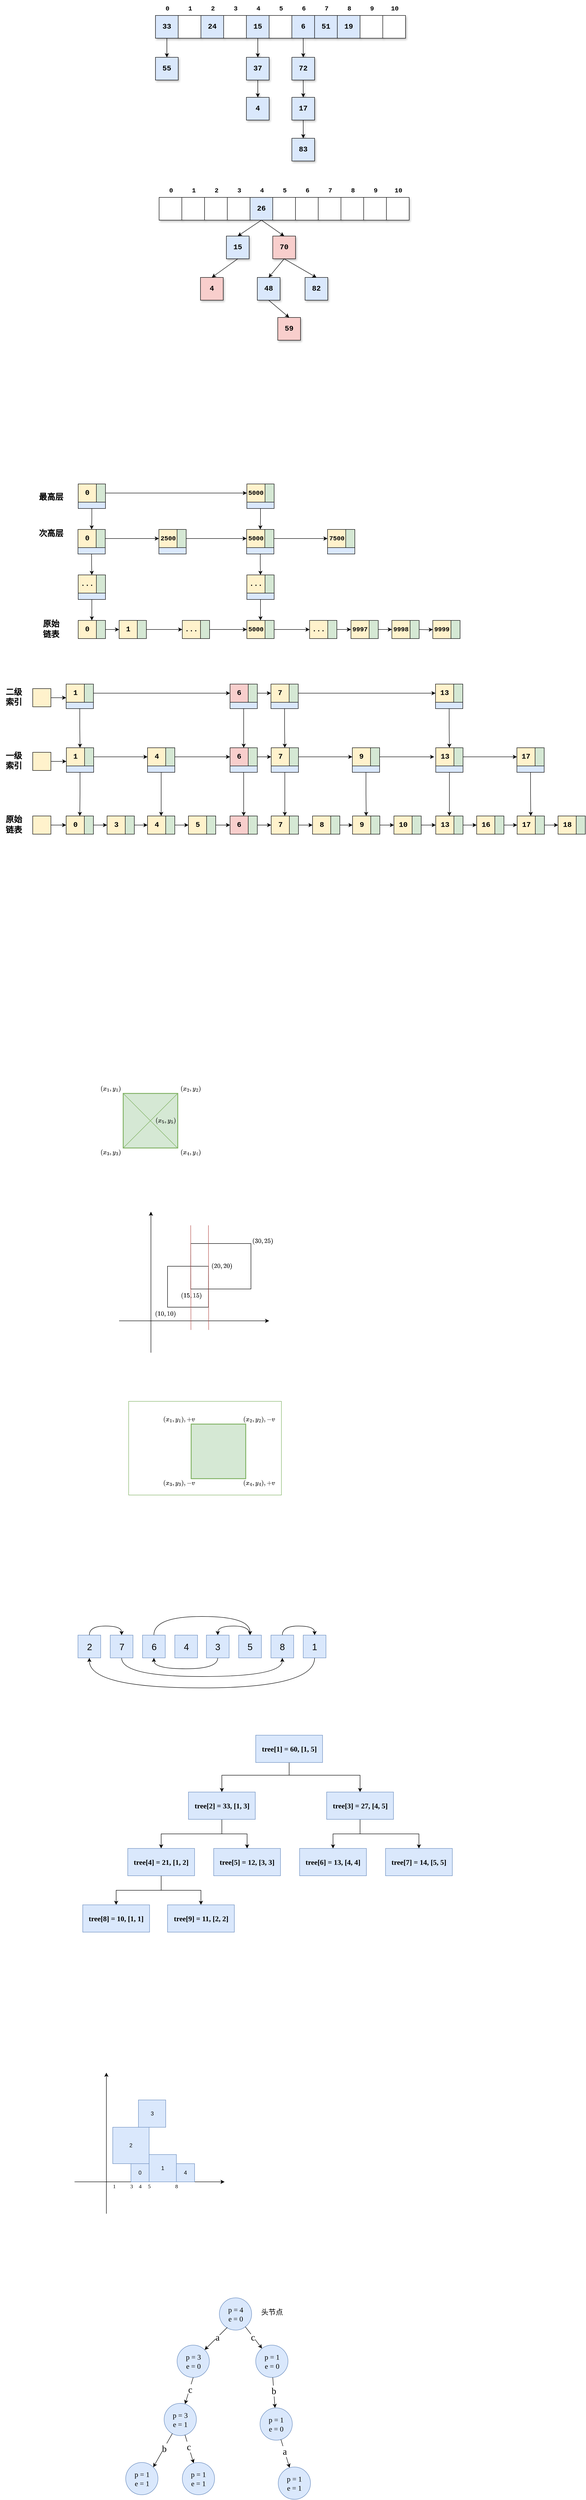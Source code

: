 <mxfile version="24.2.5" type="github">
  <diagram name="第 1 页" id="PIcPl-YuM69gcdUYitKa">
    <mxGraphModel dx="1214" dy="478" grid="0" gridSize="10" guides="1" tooltips="1" connect="1" arrows="1" fold="1" page="0" pageScale="1" pageWidth="827" pageHeight="1169" math="1" shadow="0">
      <root>
        <mxCell id="0" />
        <mxCell id="1" parent="0" />
        <mxCell id="yKvP1uJQGPELdhrVH2vJ-9" value="" style="rounded=0;whiteSpace=wrap;html=1;fillColor=none;strokeColor=#82b366;" parent="1" vertex="1">
          <mxGeometry x="-9" y="3247" width="336" height="206" as="geometry" />
        </mxCell>
        <mxCell id="yl53r5sbvG-WM-ywOR9t-28" style="edgeStyle=orthogonalEdgeStyle;rounded=0;orthogonalLoop=1;jettySize=auto;html=1;shadow=1;" parent="1" source="yl53r5sbvG-WM-ywOR9t-1" target="yl53r5sbvG-WM-ywOR9t-27" edge="1">
          <mxGeometry relative="1" as="geometry" />
        </mxCell>
        <mxCell id="yl53r5sbvG-WM-ywOR9t-1" value="&lt;b&gt;&lt;font style=&quot;font-size: 16px;&quot; face=&quot;Courier New&quot;&gt;33&lt;/font&gt;&lt;/b&gt;" style="rounded=0;whiteSpace=wrap;html=1;fillColor=#dae8fc;strokeColor=default;shadow=1;" parent="1" vertex="1">
          <mxGeometry x="50" y="200" width="50" height="50" as="geometry" />
        </mxCell>
        <mxCell id="yl53r5sbvG-WM-ywOR9t-2" value="" style="rounded=0;whiteSpace=wrap;html=1;shadow=1;strokeColor=default;" parent="1" vertex="1">
          <mxGeometry x="100" y="200" width="50" height="50" as="geometry" />
        </mxCell>
        <mxCell id="yl53r5sbvG-WM-ywOR9t-3" value="&lt;b&gt;&lt;font style=&quot;font-size: 16px;&quot; face=&quot;Courier New&quot;&gt;24&lt;/font&gt;&lt;/b&gt;" style="rounded=0;whiteSpace=wrap;html=1;fillColor=#dae8fc;strokeColor=default;shadow=1;" parent="1" vertex="1">
          <mxGeometry x="150" y="200" width="50" height="50" as="geometry" />
        </mxCell>
        <mxCell id="yl53r5sbvG-WM-ywOR9t-4" value="" style="rounded=0;whiteSpace=wrap;html=1;shadow=1;strokeColor=default;" parent="1" vertex="1">
          <mxGeometry x="200" y="200" width="50" height="50" as="geometry" />
        </mxCell>
        <mxCell id="yl53r5sbvG-WM-ywOR9t-30" style="edgeStyle=orthogonalEdgeStyle;rounded=0;orthogonalLoop=1;jettySize=auto;html=1;shadow=1;" parent="1" source="yl53r5sbvG-WM-ywOR9t-5" target="yl53r5sbvG-WM-ywOR9t-29" edge="1">
          <mxGeometry relative="1" as="geometry" />
        </mxCell>
        <mxCell id="yl53r5sbvG-WM-ywOR9t-5" value="&lt;b&gt;&lt;font style=&quot;font-size: 16px;&quot; face=&quot;Courier New&quot;&gt;15&lt;/font&gt;&lt;/b&gt;" style="rounded=0;whiteSpace=wrap;html=1;fillColor=#dae8fc;strokeColor=default;shadow=1;" parent="1" vertex="1">
          <mxGeometry x="250" y="200" width="50" height="50" as="geometry" />
        </mxCell>
        <mxCell id="yl53r5sbvG-WM-ywOR9t-13" value="&lt;b&gt;&lt;font style=&quot;font-size: 14px;&quot; face=&quot;Courier New&quot;&gt;0&lt;/font&gt;&lt;/b&gt;" style="text;html=1;align=center;verticalAlign=middle;resizable=0;points=[];autosize=1;strokeColor=none;fillColor=none;shadow=1;" parent="1" vertex="1">
          <mxGeometry x="61" y="170" width="30" height="30" as="geometry" />
        </mxCell>
        <mxCell id="yl53r5sbvG-WM-ywOR9t-14" value="&lt;b&gt;&lt;font style=&quot;font-size: 14px;&quot; face=&quot;Courier New&quot;&gt;1&lt;/font&gt;&lt;/b&gt;" style="text;html=1;align=center;verticalAlign=middle;resizable=0;points=[];autosize=1;strokeColor=none;fillColor=none;shadow=1;" parent="1" vertex="1">
          <mxGeometry x="111" y="170" width="30" height="30" as="geometry" />
        </mxCell>
        <mxCell id="yl53r5sbvG-WM-ywOR9t-15" value="&lt;b&gt;&lt;font style=&quot;font-size: 14px;&quot; face=&quot;Courier New&quot;&gt;2&lt;/font&gt;&lt;/b&gt;" style="text;html=1;align=center;verticalAlign=middle;resizable=0;points=[];autosize=1;strokeColor=none;fillColor=none;shadow=1;" parent="1" vertex="1">
          <mxGeometry x="161" y="170" width="30" height="30" as="geometry" />
        </mxCell>
        <mxCell id="yl53r5sbvG-WM-ywOR9t-16" value="&lt;b&gt;&lt;font style=&quot;font-size: 14px;&quot; face=&quot;Courier New&quot;&gt;3&lt;/font&gt;&lt;/b&gt;" style="text;html=1;align=center;verticalAlign=middle;resizable=0;points=[];autosize=1;strokeColor=none;fillColor=none;shadow=1;" parent="1" vertex="1">
          <mxGeometry x="211" y="170" width="30" height="30" as="geometry" />
        </mxCell>
        <mxCell id="yl53r5sbvG-WM-ywOR9t-17" value="&lt;b&gt;&lt;font style=&quot;font-size: 14px;&quot; face=&quot;Courier New&quot;&gt;4&lt;/font&gt;&lt;/b&gt;" style="text;html=1;align=center;verticalAlign=middle;resizable=0;points=[];autosize=1;strokeColor=none;fillColor=none;shadow=1;" parent="1" vertex="1">
          <mxGeometry x="261" y="170" width="30" height="30" as="geometry" />
        </mxCell>
        <mxCell id="yl53r5sbvG-WM-ywOR9t-18" value="&lt;b&gt;&lt;font style=&quot;font-size: 14px;&quot; face=&quot;Courier New&quot;&gt;5&lt;/font&gt;&lt;/b&gt;" style="text;html=1;align=center;verticalAlign=middle;resizable=0;points=[];autosize=1;strokeColor=none;fillColor=none;shadow=1;" parent="1" vertex="1">
          <mxGeometry x="311" y="170" width="30" height="30" as="geometry" />
        </mxCell>
        <mxCell id="yl53r5sbvG-WM-ywOR9t-19" value="&lt;b&gt;&lt;font style=&quot;font-size: 14px;&quot; face=&quot;Courier New&quot;&gt;6&lt;/font&gt;&lt;/b&gt;" style="text;html=1;align=center;verticalAlign=middle;resizable=0;points=[];autosize=1;strokeColor=none;fillColor=none;shadow=1;" parent="1" vertex="1">
          <mxGeometry x="361" y="170" width="30" height="30" as="geometry" />
        </mxCell>
        <mxCell id="yl53r5sbvG-WM-ywOR9t-20" value="&lt;b&gt;&lt;font style=&quot;font-size: 14px;&quot; face=&quot;Courier New&quot;&gt;7&lt;/font&gt;&lt;/b&gt;" style="text;html=1;align=center;verticalAlign=middle;resizable=0;points=[];autosize=1;strokeColor=none;fillColor=none;shadow=1;" parent="1" vertex="1">
          <mxGeometry x="411" y="170" width="30" height="30" as="geometry" />
        </mxCell>
        <mxCell id="yl53r5sbvG-WM-ywOR9t-21" value="&lt;font face=&quot;Courier New&quot;&gt;&lt;span style=&quot;font-size: 14px;&quot;&gt;&lt;b&gt;8&lt;/b&gt;&lt;/span&gt;&lt;/font&gt;" style="text;html=1;align=center;verticalAlign=middle;resizable=0;points=[];autosize=1;strokeColor=none;fillColor=none;shadow=1;" parent="1" vertex="1">
          <mxGeometry x="461" y="170" width="30" height="30" as="geometry" />
        </mxCell>
        <mxCell id="yl53r5sbvG-WM-ywOR9t-22" value="&lt;b&gt;&lt;font style=&quot;font-size: 14px;&quot; face=&quot;Courier New&quot;&gt;9&lt;/font&gt;&lt;/b&gt;" style="text;html=1;align=center;verticalAlign=middle;resizable=0;points=[];autosize=1;strokeColor=none;fillColor=none;shadow=1;" parent="1" vertex="1">
          <mxGeometry x="511" y="170" width="30" height="30" as="geometry" />
        </mxCell>
        <mxCell id="yl53r5sbvG-WM-ywOR9t-23" value="&lt;b&gt;&lt;font style=&quot;font-size: 14px;&quot; face=&quot;Courier New&quot;&gt;10&lt;/font&gt;&lt;/b&gt;" style="text;html=1;align=center;verticalAlign=middle;resizable=0;points=[];autosize=1;strokeColor=none;fillColor=none;shadow=1;" parent="1" vertex="1">
          <mxGeometry x="556" y="170" width="40" height="30" as="geometry" />
        </mxCell>
        <mxCell id="yl53r5sbvG-WM-ywOR9t-26" value="" style="rounded=0;whiteSpace=wrap;html=1;shadow=1;" parent="1" vertex="1">
          <mxGeometry x="300" y="200" width="50" height="50" as="geometry" />
        </mxCell>
        <mxCell id="yl53r5sbvG-WM-ywOR9t-35" value="" style="edgeStyle=orthogonalEdgeStyle;rounded=0;orthogonalLoop=1;jettySize=auto;html=1;shadow=1;" parent="1" source="yl53r5sbvG-WM-ywOR9t-7" target="yl53r5sbvG-WM-ywOR9t-34" edge="1">
          <mxGeometry relative="1" as="geometry" />
        </mxCell>
        <mxCell id="yl53r5sbvG-WM-ywOR9t-7" value="&lt;b&gt;&lt;font style=&quot;font-size: 16px;&quot; face=&quot;Courier New&quot;&gt;6&lt;/font&gt;&lt;/b&gt;" style="rounded=0;whiteSpace=wrap;html=1;fillColor=#dae8fc;strokeColor=default;shadow=1;" parent="1" vertex="1">
          <mxGeometry x="350" y="200" width="50" height="50" as="geometry" />
        </mxCell>
        <mxCell id="yl53r5sbvG-WM-ywOR9t-9" value="&lt;b&gt;&lt;font style=&quot;font-size: 16px;&quot; face=&quot;Courier New&quot;&gt;51&lt;/font&gt;&lt;/b&gt;" style="rounded=0;whiteSpace=wrap;html=1;fillColor=#dae8fc;strokeColor=default;shadow=1;" parent="1" vertex="1">
          <mxGeometry x="400" y="200" width="50" height="50" as="geometry" />
        </mxCell>
        <mxCell id="yl53r5sbvG-WM-ywOR9t-10" value="&lt;b&gt;&lt;font style=&quot;font-size: 16px;&quot; face=&quot;Courier New&quot;&gt;19&lt;/font&gt;&lt;/b&gt;" style="rounded=0;whiteSpace=wrap;html=1;fillColor=#dae8fc;strokeColor=default;shadow=1;" parent="1" vertex="1">
          <mxGeometry x="450" y="200" width="50" height="50" as="geometry" />
        </mxCell>
        <mxCell id="yl53r5sbvG-WM-ywOR9t-11" value="" style="rounded=0;whiteSpace=wrap;html=1;shadow=1;strokeColor=default;" parent="1" vertex="1">
          <mxGeometry x="500" y="200" width="50" height="50" as="geometry" />
        </mxCell>
        <mxCell id="yl53r5sbvG-WM-ywOR9t-8" value="" style="rounded=0;whiteSpace=wrap;html=1;shadow=1;strokeColor=default;" parent="1" vertex="1">
          <mxGeometry x="550" y="200" width="50" height="50" as="geometry" />
        </mxCell>
        <mxCell id="yl53r5sbvG-WM-ywOR9t-27" value="&lt;b&gt;&lt;font style=&quot;font-size: 16px;&quot; face=&quot;Courier New&quot;&gt;55&lt;/font&gt;&lt;/b&gt;" style="rounded=0;whiteSpace=wrap;html=1;fillColor=#dae8fc;strokeColor=default;shadow=1;" parent="1" vertex="1">
          <mxGeometry x="50" y="292" width="50" height="50" as="geometry" />
        </mxCell>
        <mxCell id="yl53r5sbvG-WM-ywOR9t-33" value="" style="edgeStyle=orthogonalEdgeStyle;rounded=0;orthogonalLoop=1;jettySize=auto;html=1;shadow=1;" parent="1" source="yl53r5sbvG-WM-ywOR9t-29" target="yl53r5sbvG-WM-ywOR9t-32" edge="1">
          <mxGeometry relative="1" as="geometry" />
        </mxCell>
        <mxCell id="yl53r5sbvG-WM-ywOR9t-29" value="&lt;b&gt;&lt;font style=&quot;font-size: 16px;&quot; face=&quot;Courier New&quot;&gt;37&lt;/font&gt;&lt;/b&gt;" style="rounded=0;whiteSpace=wrap;html=1;fillColor=#dae8fc;strokeColor=default;shadow=1;" parent="1" vertex="1">
          <mxGeometry x="250" y="292" width="50" height="50" as="geometry" />
        </mxCell>
        <mxCell id="yl53r5sbvG-WM-ywOR9t-32" value="&lt;b&gt;&lt;font style=&quot;font-size: 16px;&quot; face=&quot;Courier New&quot;&gt;4&lt;/font&gt;&lt;/b&gt;" style="rounded=0;whiteSpace=wrap;html=1;fillColor=#dae8fc;strokeColor=default;shadow=1;" parent="1" vertex="1">
          <mxGeometry x="250" y="380" width="50" height="50" as="geometry" />
        </mxCell>
        <mxCell id="yl53r5sbvG-WM-ywOR9t-37" value="" style="edgeStyle=orthogonalEdgeStyle;rounded=0;orthogonalLoop=1;jettySize=auto;html=1;shadow=1;" parent="1" source="yl53r5sbvG-WM-ywOR9t-34" target="yl53r5sbvG-WM-ywOR9t-36" edge="1">
          <mxGeometry relative="1" as="geometry" />
        </mxCell>
        <mxCell id="yl53r5sbvG-WM-ywOR9t-34" value="&lt;b&gt;&lt;font style=&quot;font-size: 16px;&quot; face=&quot;Courier New&quot;&gt;72&lt;/font&gt;&lt;/b&gt;" style="rounded=0;whiteSpace=wrap;html=1;fillColor=#dae8fc;strokeColor=default;shadow=1;" parent="1" vertex="1">
          <mxGeometry x="350" y="292" width="50" height="50" as="geometry" />
        </mxCell>
        <mxCell id="yl53r5sbvG-WM-ywOR9t-39" value="" style="edgeStyle=orthogonalEdgeStyle;rounded=0;orthogonalLoop=1;jettySize=auto;html=1;shadow=1;" parent="1" source="yl53r5sbvG-WM-ywOR9t-36" target="yl53r5sbvG-WM-ywOR9t-38" edge="1">
          <mxGeometry relative="1" as="geometry" />
        </mxCell>
        <mxCell id="yl53r5sbvG-WM-ywOR9t-36" value="&lt;b&gt;&lt;font style=&quot;font-size: 16px;&quot; face=&quot;Courier New&quot;&gt;17&lt;/font&gt;&lt;/b&gt;" style="rounded=0;whiteSpace=wrap;html=1;fillColor=#dae8fc;strokeColor=default;shadow=1;" parent="1" vertex="1">
          <mxGeometry x="350" y="380" width="50" height="50" as="geometry" />
        </mxCell>
        <mxCell id="yl53r5sbvG-WM-ywOR9t-38" value="&lt;b&gt;&lt;font style=&quot;font-size: 16px;&quot; face=&quot;Courier New&quot;&gt;83&lt;/font&gt;&lt;/b&gt;" style="rounded=0;whiteSpace=wrap;html=1;fillColor=#dae8fc;strokeColor=default;shadow=1;" parent="1" vertex="1">
          <mxGeometry x="350" y="470" width="50" height="50" as="geometry" />
        </mxCell>
        <mxCell id="yl53r5sbvG-WM-ywOR9t-41" value="" style="rounded=0;whiteSpace=wrap;html=1;shadow=1;" parent="1" vertex="1">
          <mxGeometry x="58" y="600" width="50" height="50" as="geometry" />
        </mxCell>
        <mxCell id="yl53r5sbvG-WM-ywOR9t-42" value="" style="rounded=0;whiteSpace=wrap;html=1;shadow=1;strokeColor=default;" parent="1" vertex="1">
          <mxGeometry x="108" y="600" width="50" height="50" as="geometry" />
        </mxCell>
        <mxCell id="yl53r5sbvG-WM-ywOR9t-43" value="" style="rounded=0;whiteSpace=wrap;html=1;shadow=1;" parent="1" vertex="1">
          <mxGeometry x="158" y="600" width="50" height="50" as="geometry" />
        </mxCell>
        <mxCell id="yl53r5sbvG-WM-ywOR9t-44" value="" style="rounded=0;whiteSpace=wrap;html=1;shadow=1;strokeColor=default;" parent="1" vertex="1">
          <mxGeometry x="208" y="600" width="50" height="50" as="geometry" />
        </mxCell>
        <mxCell id="yl53r5sbvG-WM-ywOR9t-75" value="" style="rounded=0;orthogonalLoop=1;jettySize=auto;html=1;exitX=0.5;exitY=1;exitDx=0;exitDy=0;entryX=0.5;entryY=0;entryDx=0;entryDy=0;" parent="1" source="yl53r5sbvG-WM-ywOR9t-46" target="yl53r5sbvG-WM-ywOR9t-74" edge="1">
          <mxGeometry relative="1" as="geometry" />
        </mxCell>
        <mxCell id="yl53r5sbvG-WM-ywOR9t-89" style="rounded=0;orthogonalLoop=1;jettySize=auto;html=1;entryX=0.5;entryY=0;entryDx=0;entryDy=0;exitX=0.5;exitY=1;exitDx=0;exitDy=0;" parent="1" source="yl53r5sbvG-WM-ywOR9t-46" target="yl53r5sbvG-WM-ywOR9t-80" edge="1">
          <mxGeometry relative="1" as="geometry" />
        </mxCell>
        <mxCell id="yl53r5sbvG-WM-ywOR9t-46" value="&lt;b&gt;&lt;font style=&quot;font-size: 16px;&quot; face=&quot;Courier New&quot;&gt;26&lt;/font&gt;&lt;/b&gt;" style="rounded=0;whiteSpace=wrap;html=1;fillColor=#dae8fc;strokeColor=default;shadow=1;" parent="1" vertex="1">
          <mxGeometry x="258" y="600" width="50" height="50" as="geometry" />
        </mxCell>
        <mxCell id="yl53r5sbvG-WM-ywOR9t-47" value="&lt;b&gt;&lt;font style=&quot;font-size: 14px;&quot; face=&quot;Courier New&quot;&gt;0&lt;/font&gt;&lt;/b&gt;" style="text;html=1;align=center;verticalAlign=middle;resizable=0;points=[];autosize=1;strokeColor=none;fillColor=none;shadow=1;" parent="1" vertex="1">
          <mxGeometry x="69" y="570" width="30" height="30" as="geometry" />
        </mxCell>
        <mxCell id="yl53r5sbvG-WM-ywOR9t-48" value="&lt;b&gt;&lt;font style=&quot;font-size: 14px;&quot; face=&quot;Courier New&quot;&gt;1&lt;/font&gt;&lt;/b&gt;" style="text;html=1;align=center;verticalAlign=middle;resizable=0;points=[];autosize=1;strokeColor=none;fillColor=none;shadow=1;" parent="1" vertex="1">
          <mxGeometry x="119" y="570" width="30" height="30" as="geometry" />
        </mxCell>
        <mxCell id="yl53r5sbvG-WM-ywOR9t-49" value="&lt;b&gt;&lt;font style=&quot;font-size: 14px;&quot; face=&quot;Courier New&quot;&gt;2&lt;/font&gt;&lt;/b&gt;" style="text;html=1;align=center;verticalAlign=middle;resizable=0;points=[];autosize=1;strokeColor=none;fillColor=none;shadow=1;" parent="1" vertex="1">
          <mxGeometry x="169" y="570" width="30" height="30" as="geometry" />
        </mxCell>
        <mxCell id="yl53r5sbvG-WM-ywOR9t-50" value="&lt;b&gt;&lt;font style=&quot;font-size: 14px;&quot; face=&quot;Courier New&quot;&gt;3&lt;/font&gt;&lt;/b&gt;" style="text;html=1;align=center;verticalAlign=middle;resizable=0;points=[];autosize=1;strokeColor=none;fillColor=none;shadow=1;" parent="1" vertex="1">
          <mxGeometry x="219" y="570" width="30" height="30" as="geometry" />
        </mxCell>
        <mxCell id="yl53r5sbvG-WM-ywOR9t-51" value="&lt;b&gt;&lt;font style=&quot;font-size: 14px;&quot; face=&quot;Courier New&quot;&gt;4&lt;/font&gt;&lt;/b&gt;" style="text;html=1;align=center;verticalAlign=middle;resizable=0;points=[];autosize=1;strokeColor=none;fillColor=none;shadow=1;" parent="1" vertex="1">
          <mxGeometry x="269" y="570" width="30" height="30" as="geometry" />
        </mxCell>
        <mxCell id="yl53r5sbvG-WM-ywOR9t-52" value="&lt;b&gt;&lt;font style=&quot;font-size: 14px;&quot; face=&quot;Courier New&quot;&gt;5&lt;/font&gt;&lt;/b&gt;" style="text;html=1;align=center;verticalAlign=middle;resizable=0;points=[];autosize=1;strokeColor=none;fillColor=none;shadow=1;" parent="1" vertex="1">
          <mxGeometry x="319" y="570" width="30" height="30" as="geometry" />
        </mxCell>
        <mxCell id="yl53r5sbvG-WM-ywOR9t-53" value="&lt;b&gt;&lt;font style=&quot;font-size: 14px;&quot; face=&quot;Courier New&quot;&gt;6&lt;/font&gt;&lt;/b&gt;" style="text;html=1;align=center;verticalAlign=middle;resizable=0;points=[];autosize=1;strokeColor=none;fillColor=none;shadow=1;" parent="1" vertex="1">
          <mxGeometry x="369" y="570" width="30" height="30" as="geometry" />
        </mxCell>
        <mxCell id="yl53r5sbvG-WM-ywOR9t-54" value="&lt;b&gt;&lt;font style=&quot;font-size: 14px;&quot; face=&quot;Courier New&quot;&gt;7&lt;/font&gt;&lt;/b&gt;" style="text;html=1;align=center;verticalAlign=middle;resizable=0;points=[];autosize=1;strokeColor=none;fillColor=none;shadow=1;" parent="1" vertex="1">
          <mxGeometry x="419" y="570" width="30" height="30" as="geometry" />
        </mxCell>
        <mxCell id="yl53r5sbvG-WM-ywOR9t-55" value="&lt;font face=&quot;Courier New&quot;&gt;&lt;span style=&quot;font-size: 14px;&quot;&gt;&lt;b&gt;8&lt;/b&gt;&lt;/span&gt;&lt;/font&gt;" style="text;html=1;align=center;verticalAlign=middle;resizable=0;points=[];autosize=1;strokeColor=none;fillColor=none;shadow=1;" parent="1" vertex="1">
          <mxGeometry x="469" y="570" width="30" height="30" as="geometry" />
        </mxCell>
        <mxCell id="yl53r5sbvG-WM-ywOR9t-56" value="&lt;b&gt;&lt;font style=&quot;font-size: 14px;&quot; face=&quot;Courier New&quot;&gt;9&lt;/font&gt;&lt;/b&gt;" style="text;html=1;align=center;verticalAlign=middle;resizable=0;points=[];autosize=1;strokeColor=none;fillColor=none;shadow=1;" parent="1" vertex="1">
          <mxGeometry x="519" y="570" width="30" height="30" as="geometry" />
        </mxCell>
        <mxCell id="yl53r5sbvG-WM-ywOR9t-57" value="&lt;b&gt;&lt;font style=&quot;font-size: 14px;&quot; face=&quot;Courier New&quot;&gt;10&lt;/font&gt;&lt;/b&gt;" style="text;html=1;align=center;verticalAlign=middle;resizable=0;points=[];autosize=1;strokeColor=none;fillColor=none;shadow=1;" parent="1" vertex="1">
          <mxGeometry x="564" y="570" width="40" height="30" as="geometry" />
        </mxCell>
        <mxCell id="yl53r5sbvG-WM-ywOR9t-58" value="" style="rounded=0;whiteSpace=wrap;html=1;shadow=1;" parent="1" vertex="1">
          <mxGeometry x="308" y="600" width="50" height="50" as="geometry" />
        </mxCell>
        <mxCell id="yl53r5sbvG-WM-ywOR9t-60" value="" style="rounded=0;whiteSpace=wrap;html=1;shadow=1;" parent="1" vertex="1">
          <mxGeometry x="358" y="600" width="50" height="50" as="geometry" />
        </mxCell>
        <mxCell id="yl53r5sbvG-WM-ywOR9t-61" value="" style="rounded=0;whiteSpace=wrap;html=1;shadow=1;" parent="1" vertex="1">
          <mxGeometry x="408" y="600" width="50" height="50" as="geometry" />
        </mxCell>
        <mxCell id="yl53r5sbvG-WM-ywOR9t-62" value="" style="rounded=0;whiteSpace=wrap;html=1;shadow=1;" parent="1" vertex="1">
          <mxGeometry x="458" y="600" width="50" height="50" as="geometry" />
        </mxCell>
        <mxCell id="yl53r5sbvG-WM-ywOR9t-63" value="" style="rounded=0;whiteSpace=wrap;html=1;shadow=1;strokeColor=default;" parent="1" vertex="1">
          <mxGeometry x="508" y="600" width="50" height="50" as="geometry" />
        </mxCell>
        <mxCell id="yl53r5sbvG-WM-ywOR9t-64" value="" style="rounded=0;whiteSpace=wrap;html=1;shadow=1;strokeColor=default;" parent="1" vertex="1">
          <mxGeometry x="558" y="600" width="50" height="50" as="geometry" />
        </mxCell>
        <mxCell id="yl53r5sbvG-WM-ywOR9t-90" style="rounded=0;orthogonalLoop=1;jettySize=auto;html=1;exitX=0.5;exitY=1;exitDx=0;exitDy=0;entryX=0.5;entryY=0;entryDx=0;entryDy=0;" parent="1" source="yl53r5sbvG-WM-ywOR9t-74" target="yl53r5sbvG-WM-ywOR9t-78" edge="1">
          <mxGeometry relative="1" as="geometry" />
        </mxCell>
        <mxCell id="yl53r5sbvG-WM-ywOR9t-74" value="&lt;b&gt;&lt;font style=&quot;font-size: 16px;&quot; face=&quot;Courier New&quot;&gt;15&lt;/font&gt;&lt;/b&gt;" style="rounded=0;whiteSpace=wrap;html=1;fillColor=#dae8fc;strokeColor=default;shadow=1;" parent="1" vertex="1">
          <mxGeometry x="206" y="685" width="50" height="50" as="geometry" />
        </mxCell>
        <mxCell id="yl53r5sbvG-WM-ywOR9t-93" style="rounded=0;orthogonalLoop=1;jettySize=auto;html=1;exitX=0.5;exitY=1;exitDx=0;exitDy=0;entryX=0.5;entryY=0;entryDx=0;entryDy=0;" parent="1" source="yl53r5sbvG-WM-ywOR9t-76" target="yl53r5sbvG-WM-ywOR9t-84" edge="1">
          <mxGeometry relative="1" as="geometry" />
        </mxCell>
        <mxCell id="yl53r5sbvG-WM-ywOR9t-76" value="&lt;b&gt;&lt;font style=&quot;font-size: 16px;&quot; face=&quot;Courier New&quot;&gt;48&lt;/font&gt;&lt;/b&gt;" style="rounded=0;whiteSpace=wrap;html=1;fillColor=#dae8fc;strokeColor=default;shadow=1;" parent="1" vertex="1">
          <mxGeometry x="274" y="776" width="50" height="50" as="geometry" />
        </mxCell>
        <mxCell id="yl53r5sbvG-WM-ywOR9t-78" value="&lt;b&gt;&lt;font style=&quot;font-size: 16px;&quot; face=&quot;Courier New&quot;&gt;4&lt;/font&gt;&lt;/b&gt;" style="rounded=0;whiteSpace=wrap;html=1;fillColor=#f8cecc;strokeColor=default;shadow=1;" parent="1" vertex="1">
          <mxGeometry x="149" y="776" width="50" height="50" as="geometry" />
        </mxCell>
        <mxCell id="yl53r5sbvG-WM-ywOR9t-91" style="rounded=0;orthogonalLoop=1;jettySize=auto;html=1;exitX=0.5;exitY=1;exitDx=0;exitDy=0;entryX=0.5;entryY=0;entryDx=0;entryDy=0;" parent="1" source="yl53r5sbvG-WM-ywOR9t-80" target="yl53r5sbvG-WM-ywOR9t-76" edge="1">
          <mxGeometry relative="1" as="geometry" />
        </mxCell>
        <mxCell id="yl53r5sbvG-WM-ywOR9t-92" style="rounded=0;orthogonalLoop=1;jettySize=auto;html=1;exitX=0.5;exitY=1;exitDx=0;exitDy=0;entryX=0.5;entryY=0;entryDx=0;entryDy=0;" parent="1" source="yl53r5sbvG-WM-ywOR9t-80" target="yl53r5sbvG-WM-ywOR9t-82" edge="1">
          <mxGeometry relative="1" as="geometry" />
        </mxCell>
        <mxCell id="yl53r5sbvG-WM-ywOR9t-80" value="&lt;b&gt;&lt;font style=&quot;font-size: 16px;&quot; face=&quot;Courier New&quot;&gt;70&lt;/font&gt;&lt;/b&gt;" style="rounded=0;whiteSpace=wrap;html=1;fillColor=#f8cecc;strokeColor=default;shadow=1;" parent="1" vertex="1">
          <mxGeometry x="308" y="685" width="50" height="50" as="geometry" />
        </mxCell>
        <mxCell id="yl53r5sbvG-WM-ywOR9t-82" value="&lt;b&gt;&lt;font style=&quot;font-size: 16px;&quot; face=&quot;Courier New&quot;&gt;82&lt;/font&gt;&lt;/b&gt;" style="rounded=0;whiteSpace=wrap;html=1;fillColor=#dae8fc;strokeColor=default;shadow=1;" parent="1" vertex="1">
          <mxGeometry x="379" y="776" width="50" height="50" as="geometry" />
        </mxCell>
        <mxCell id="yl53r5sbvG-WM-ywOR9t-84" value="&lt;b&gt;&lt;font style=&quot;font-size: 16px;&quot; face=&quot;Courier New&quot;&gt;59&lt;/font&gt;&lt;/b&gt;" style="rounded=0;whiteSpace=wrap;html=1;fillColor=#f8cecc;strokeColor=default;shadow=1;" parent="1" vertex="1">
          <mxGeometry x="319" y="864" width="50" height="50" as="geometry" />
        </mxCell>
        <mxCell id="ZRg41fgghS5HYx4f0ylm-1" value="&lt;b&gt;&lt;font style=&quot;font-size: 16px;&quot; face=&quot;Courier New&quot;&gt;0&lt;/font&gt;&lt;/b&gt;" style="rounded=0;whiteSpace=wrap;html=1;fillColor=#fff2cc;strokeColor=default;" parent="1" vertex="1">
          <mxGeometry x="-120" y="1530" width="40" height="40" as="geometry" />
        </mxCell>
        <mxCell id="ZRg41fgghS5HYx4f0ylm-6" style="edgeStyle=orthogonalEdgeStyle;rounded=0;orthogonalLoop=1;jettySize=auto;html=1;" parent="1" source="ZRg41fgghS5HYx4f0ylm-2" target="ZRg41fgghS5HYx4f0ylm-4" edge="1">
          <mxGeometry relative="1" as="geometry" />
        </mxCell>
        <mxCell id="ZRg41fgghS5HYx4f0ylm-2" value="" style="rounded=0;whiteSpace=wrap;html=1;fillColor=#d5e8d4;strokeColor=default;" parent="1" vertex="1">
          <mxGeometry x="-80" y="1530" width="20" height="40" as="geometry" />
        </mxCell>
        <mxCell id="ZRg41fgghS5HYx4f0ylm-3" value="&lt;b style=&quot;font-size: 18px;&quot;&gt;&lt;font style=&quot;font-size: 18px;&quot; face=&quot;Courier New&quot;&gt;原始&lt;br&gt;链表&lt;/font&gt;&lt;/b&gt;" style="text;html=1;align=center;verticalAlign=middle;resizable=0;points=[];autosize=1;strokeColor=none;fillColor=none;" parent="1" vertex="1">
          <mxGeometry x="-210" y="1520" width="60" height="60" as="geometry" />
        </mxCell>
        <mxCell id="ZRg41fgghS5HYx4f0ylm-4" value="&lt;b&gt;&lt;font style=&quot;font-size: 16px;&quot; face=&quot;Courier New&quot;&gt;1&lt;/font&gt;&lt;/b&gt;" style="rounded=0;whiteSpace=wrap;html=1;fillColor=#fff2cc;strokeColor=default;" parent="1" vertex="1">
          <mxGeometry x="-30" y="1530" width="40" height="40" as="geometry" />
        </mxCell>
        <mxCell id="ZRg41fgghS5HYx4f0ylm-15" style="edgeStyle=orthogonalEdgeStyle;rounded=0;orthogonalLoop=1;jettySize=auto;html=1;exitX=1;exitY=0.5;exitDx=0;exitDy=0;" parent="1" source="ZRg41fgghS5HYx4f0ylm-5" target="ZRg41fgghS5HYx4f0ylm-13" edge="1">
          <mxGeometry relative="1" as="geometry">
            <mxPoint x="50" y="1550" as="targetPoint" />
          </mxGeometry>
        </mxCell>
        <mxCell id="ZRg41fgghS5HYx4f0ylm-5" value="" style="rounded=0;whiteSpace=wrap;html=1;fillColor=#d5e8d4;strokeColor=default;" parent="1" vertex="1">
          <mxGeometry x="10" y="1530" width="20" height="40" as="geometry" />
        </mxCell>
        <mxCell id="ZRg41fgghS5HYx4f0ylm-7" value="&lt;b&gt;&lt;font style=&quot;font-size: 14px;&quot; face=&quot;Courier New&quot;&gt;5000&lt;/font&gt;&lt;/b&gt;" style="rounded=0;whiteSpace=wrap;html=1;fillColor=#fff2cc;strokeColor=default;" parent="1" vertex="1">
          <mxGeometry x="251" y="1530" width="40" height="40" as="geometry" />
        </mxCell>
        <mxCell id="ZRg41fgghS5HYx4f0ylm-8" style="edgeStyle=orthogonalEdgeStyle;rounded=0;orthogonalLoop=1;jettySize=auto;html=1;" parent="1" source="ZRg41fgghS5HYx4f0ylm-9" target="ZRg41fgghS5HYx4f0ylm-10" edge="1">
          <mxGeometry relative="1" as="geometry" />
        </mxCell>
        <mxCell id="ZRg41fgghS5HYx4f0ylm-9" value="" style="rounded=0;whiteSpace=wrap;html=1;fillColor=#d5e8d4;strokeColor=default;" parent="1" vertex="1">
          <mxGeometry x="291" y="1530" width="20" height="40" as="geometry" />
        </mxCell>
        <mxCell id="ZRg41fgghS5HYx4f0ylm-10" value="&lt;b&gt;&lt;font style=&quot;font-size: 16px;&quot; face=&quot;Courier New&quot;&gt;...&lt;/font&gt;&lt;/b&gt;" style="rounded=0;whiteSpace=wrap;html=1;fillColor=#fff2cc;strokeColor=default;" parent="1" vertex="1">
          <mxGeometry x="389" y="1530" width="40" height="40" as="geometry" />
        </mxCell>
        <mxCell id="ZRg41fgghS5HYx4f0ylm-22" style="edgeStyle=orthogonalEdgeStyle;rounded=0;orthogonalLoop=1;jettySize=auto;html=1;" parent="1" source="ZRg41fgghS5HYx4f0ylm-11" target="ZRg41fgghS5HYx4f0ylm-17" edge="1">
          <mxGeometry relative="1" as="geometry" />
        </mxCell>
        <mxCell id="ZRg41fgghS5HYx4f0ylm-11" value="" style="rounded=0;whiteSpace=wrap;html=1;fillColor=#d5e8d4;strokeColor=default;" parent="1" vertex="1">
          <mxGeometry x="429" y="1530" width="20" height="40" as="geometry" />
        </mxCell>
        <mxCell id="ZRg41fgghS5HYx4f0ylm-13" value="&lt;b&gt;&lt;font style=&quot;font-size: 16px;&quot; face=&quot;Courier New&quot;&gt;...&lt;/font&gt;&lt;/b&gt;" style="rounded=0;whiteSpace=wrap;html=1;fillColor=#fff2cc;strokeColor=default;" parent="1" vertex="1">
          <mxGeometry x="109" y="1530" width="40" height="40" as="geometry" />
        </mxCell>
        <mxCell id="ZRg41fgghS5HYx4f0ylm-16" style="edgeStyle=orthogonalEdgeStyle;rounded=0;orthogonalLoop=1;jettySize=auto;html=1;" parent="1" source="ZRg41fgghS5HYx4f0ylm-14" target="ZRg41fgghS5HYx4f0ylm-7" edge="1">
          <mxGeometry relative="1" as="geometry">
            <mxPoint x="190" y="1550" as="targetPoint" />
          </mxGeometry>
        </mxCell>
        <mxCell id="ZRg41fgghS5HYx4f0ylm-14" value="" style="rounded=0;whiteSpace=wrap;html=1;fillColor=#d5e8d4;strokeColor=default;" parent="1" vertex="1">
          <mxGeometry x="149" y="1530" width="20" height="40" as="geometry" />
        </mxCell>
        <mxCell id="ZRg41fgghS5HYx4f0ylm-17" value="&lt;b&gt;&lt;font style=&quot;font-size: 14px;&quot; face=&quot;Courier New&quot;&gt;9997&lt;/font&gt;&lt;/b&gt;" style="rounded=0;whiteSpace=wrap;html=1;fillColor=#fff2cc;strokeColor=default;" parent="1" vertex="1">
          <mxGeometry x="480" y="1530" width="40" height="40" as="geometry" />
        </mxCell>
        <mxCell id="ZRg41fgghS5HYx4f0ylm-18" style="edgeStyle=orthogonalEdgeStyle;rounded=0;orthogonalLoop=1;jettySize=auto;html=1;" parent="1" source="ZRg41fgghS5HYx4f0ylm-19" target="ZRg41fgghS5HYx4f0ylm-20" edge="1">
          <mxGeometry relative="1" as="geometry" />
        </mxCell>
        <mxCell id="ZRg41fgghS5HYx4f0ylm-19" value="" style="rounded=0;whiteSpace=wrap;html=1;fillColor=#d5e8d4;strokeColor=default;" parent="1" vertex="1">
          <mxGeometry x="520" y="1530" width="20" height="40" as="geometry" />
        </mxCell>
        <mxCell id="ZRg41fgghS5HYx4f0ylm-20" value="&lt;font size=&quot;1&quot; face=&quot;Courier New&quot;&gt;&lt;b style=&quot;font-size: 14px;&quot;&gt;9998&lt;/b&gt;&lt;/font&gt;" style="rounded=0;whiteSpace=wrap;html=1;fillColor=#fff2cc;strokeColor=default;" parent="1" vertex="1">
          <mxGeometry x="570" y="1530" width="40" height="40" as="geometry" />
        </mxCell>
        <mxCell id="ZRg41fgghS5HYx4f0ylm-21" value="" style="rounded=0;whiteSpace=wrap;html=1;fillColor=#d5e8d4;strokeColor=default;" parent="1" vertex="1">
          <mxGeometry x="610" y="1530" width="20" height="40" as="geometry" />
        </mxCell>
        <mxCell id="ZRg41fgghS5HYx4f0ylm-23" style="edgeStyle=orthogonalEdgeStyle;rounded=0;orthogonalLoop=1;jettySize=auto;html=1;" parent="1" target="ZRg41fgghS5HYx4f0ylm-24" edge="1">
          <mxGeometry relative="1" as="geometry">
            <mxPoint x="630" y="1550" as="sourcePoint" />
          </mxGeometry>
        </mxCell>
        <mxCell id="ZRg41fgghS5HYx4f0ylm-24" value="&lt;b&gt;&lt;font style=&quot;font-size: 14px;&quot; face=&quot;Courier New&quot;&gt;9999&lt;/font&gt;&lt;/b&gt;" style="rounded=0;whiteSpace=wrap;html=1;fillColor=#fff2cc;strokeColor=default;" parent="1" vertex="1">
          <mxGeometry x="660" y="1530" width="40" height="40" as="geometry" />
        </mxCell>
        <mxCell id="ZRg41fgghS5HYx4f0ylm-25" value="" style="rounded=0;whiteSpace=wrap;html=1;fillColor=#d5e8d4;strokeColor=default;" parent="1" vertex="1">
          <mxGeometry x="700" y="1530" width="20" height="40" as="geometry" />
        </mxCell>
        <mxCell id="ZRg41fgghS5HYx4f0ylm-26" value="&lt;b&gt;&lt;font style=&quot;font-size: 16px;&quot; face=&quot;Courier New&quot;&gt;0&lt;/font&gt;&lt;/b&gt;" style="rounded=0;whiteSpace=wrap;html=1;fillColor=#fff2cc;strokeColor=default;" parent="1" vertex="1">
          <mxGeometry x="-120" y="1230" width="40" height="40" as="geometry" />
        </mxCell>
        <mxCell id="ZRg41fgghS5HYx4f0ylm-32" style="edgeStyle=orthogonalEdgeStyle;rounded=0;orthogonalLoop=1;jettySize=auto;html=1;" parent="1" source="ZRg41fgghS5HYx4f0ylm-27" target="ZRg41fgghS5HYx4f0ylm-29" edge="1">
          <mxGeometry relative="1" as="geometry" />
        </mxCell>
        <mxCell id="ZRg41fgghS5HYx4f0ylm-27" value="" style="rounded=0;whiteSpace=wrap;html=1;fillColor=#d5e8d4;strokeColor=default;" parent="1" vertex="1">
          <mxGeometry x="-80" y="1230" width="20" height="40" as="geometry" />
        </mxCell>
        <mxCell id="ZRg41fgghS5HYx4f0ylm-37" style="edgeStyle=orthogonalEdgeStyle;rounded=0;orthogonalLoop=1;jettySize=auto;html=1;entryX=0.75;entryY=0;entryDx=0;entryDy=0;" parent="1" source="ZRg41fgghS5HYx4f0ylm-28" target="ZRg41fgghS5HYx4f0ylm-34" edge="1">
          <mxGeometry relative="1" as="geometry" />
        </mxCell>
        <mxCell id="ZRg41fgghS5HYx4f0ylm-28" value="" style="rounded=0;whiteSpace=wrap;html=1;fillColor=#dae8fc;strokeColor=default;" parent="1" vertex="1">
          <mxGeometry x="-120" y="1270" width="60" height="14" as="geometry" />
        </mxCell>
        <mxCell id="ZRg41fgghS5HYx4f0ylm-29" value="&lt;b&gt;&lt;font style=&quot;font-size: 14px;&quot; face=&quot;Courier New&quot;&gt;5000&lt;/font&gt;&lt;/b&gt;" style="rounded=0;whiteSpace=wrap;html=1;fillColor=#fff2cc;strokeColor=default;" parent="1" vertex="1">
          <mxGeometry x="251" y="1230" width="40" height="40" as="geometry" />
        </mxCell>
        <mxCell id="ZRg41fgghS5HYx4f0ylm-30" value="" style="rounded=0;whiteSpace=wrap;html=1;fillColor=#d5e8d4;strokeColor=default;" parent="1" vertex="1">
          <mxGeometry x="291" y="1230" width="20" height="40" as="geometry" />
        </mxCell>
        <mxCell id="ZRg41fgghS5HYx4f0ylm-63" style="edgeStyle=orthogonalEdgeStyle;rounded=0;orthogonalLoop=1;jettySize=auto;html=1;entryX=0.75;entryY=0;entryDx=0;entryDy=0;" parent="1" source="ZRg41fgghS5HYx4f0ylm-31" target="ZRg41fgghS5HYx4f0ylm-41" edge="1">
          <mxGeometry relative="1" as="geometry" />
        </mxCell>
        <mxCell id="ZRg41fgghS5HYx4f0ylm-31" value="" style="rounded=0;whiteSpace=wrap;html=1;fillColor=#dae8fc;strokeColor=default;" parent="1" vertex="1">
          <mxGeometry x="251" y="1270" width="60" height="14" as="geometry" />
        </mxCell>
        <mxCell id="ZRg41fgghS5HYx4f0ylm-33" value="&lt;font face=&quot;Courier New&quot;&gt;&lt;span style=&quot;font-size: 18px;&quot;&gt;&lt;b&gt;最高层&lt;/b&gt;&lt;/span&gt;&lt;/font&gt;" style="text;html=1;align=center;verticalAlign=middle;resizable=0;points=[];autosize=1;strokeColor=none;fillColor=none;" parent="1" vertex="1">
          <mxGeometry x="-220" y="1240" width="80" height="40" as="geometry" />
        </mxCell>
        <mxCell id="ZRg41fgghS5HYx4f0ylm-34" value="&lt;b&gt;&lt;font style=&quot;font-size: 16px;&quot; face=&quot;Courier New&quot;&gt;0&lt;/font&gt;&lt;/b&gt;" style="rounded=0;whiteSpace=wrap;html=1;fillColor=#fff2cc;strokeColor=default;" parent="1" vertex="1">
          <mxGeometry x="-120.5" y="1330" width="40" height="40" as="geometry" />
        </mxCell>
        <mxCell id="ZRg41fgghS5HYx4f0ylm-44" style="edgeStyle=orthogonalEdgeStyle;rounded=0;orthogonalLoop=1;jettySize=auto;html=1;" parent="1" source="ZRg41fgghS5HYx4f0ylm-35" target="ZRg41fgghS5HYx4f0ylm-38" edge="1">
          <mxGeometry relative="1" as="geometry" />
        </mxCell>
        <mxCell id="ZRg41fgghS5HYx4f0ylm-35" value="" style="rounded=0;whiteSpace=wrap;html=1;fillColor=#d5e8d4;strokeColor=default;" parent="1" vertex="1">
          <mxGeometry x="-80.5" y="1330" width="20" height="40" as="geometry" />
        </mxCell>
        <mxCell id="ZRg41fgghS5HYx4f0ylm-56" style="edgeStyle=orthogonalEdgeStyle;rounded=0;orthogonalLoop=1;jettySize=auto;html=1;entryX=0.75;entryY=0;entryDx=0;entryDy=0;" parent="1" source="ZRg41fgghS5HYx4f0ylm-36" target="ZRg41fgghS5HYx4f0ylm-53" edge="1">
          <mxGeometry relative="1" as="geometry" />
        </mxCell>
        <mxCell id="ZRg41fgghS5HYx4f0ylm-36" value="" style="rounded=0;whiteSpace=wrap;html=1;fillColor=#dae8fc;strokeColor=default;" parent="1" vertex="1">
          <mxGeometry x="-120.5" y="1370" width="60" height="14" as="geometry" />
        </mxCell>
        <mxCell id="ZRg41fgghS5HYx4f0ylm-38" value="&lt;font face=&quot;Courier New&quot;&gt;&lt;span style=&quot;font-size: 14px;&quot;&gt;&lt;b&gt;2500&lt;/b&gt;&lt;/span&gt;&lt;/font&gt;" style="rounded=0;whiteSpace=wrap;html=1;fillColor=#fff2cc;strokeColor=default;" parent="1" vertex="1">
          <mxGeometry x="57.5" y="1330" width="40" height="40" as="geometry" />
        </mxCell>
        <mxCell id="ZRg41fgghS5HYx4f0ylm-45" style="edgeStyle=orthogonalEdgeStyle;rounded=0;orthogonalLoop=1;jettySize=auto;html=1;" parent="1" source="ZRg41fgghS5HYx4f0ylm-39" target="ZRg41fgghS5HYx4f0ylm-41" edge="1">
          <mxGeometry relative="1" as="geometry" />
        </mxCell>
        <mxCell id="ZRg41fgghS5HYx4f0ylm-39" value="" style="rounded=0;whiteSpace=wrap;html=1;fillColor=#d5e8d4;strokeColor=default;" parent="1" vertex="1">
          <mxGeometry x="97.5" y="1330" width="20" height="40" as="geometry" />
        </mxCell>
        <mxCell id="ZRg41fgghS5HYx4f0ylm-40" value="" style="rounded=0;whiteSpace=wrap;html=1;fillColor=#dae8fc;strokeColor=default;" parent="1" vertex="1">
          <mxGeometry x="57.5" y="1370" width="60" height="14" as="geometry" />
        </mxCell>
        <mxCell id="ZRg41fgghS5HYx4f0ylm-41" value="&lt;b&gt;&lt;font style=&quot;font-size: 14px;&quot; face=&quot;Courier New&quot;&gt;5000&lt;/font&gt;&lt;/b&gt;" style="rounded=0;whiteSpace=wrap;html=1;fillColor=#fff2cc;strokeColor=default;" parent="1" vertex="1">
          <mxGeometry x="250.5" y="1330" width="40" height="40" as="geometry" />
        </mxCell>
        <mxCell id="ZRg41fgghS5HYx4f0ylm-51" style="edgeStyle=orthogonalEdgeStyle;rounded=0;orthogonalLoop=1;jettySize=auto;html=1;entryX=0;entryY=0.5;entryDx=0;entryDy=0;" parent="1" source="ZRg41fgghS5HYx4f0ylm-42" target="ZRg41fgghS5HYx4f0ylm-48" edge="1">
          <mxGeometry relative="1" as="geometry" />
        </mxCell>
        <mxCell id="ZRg41fgghS5HYx4f0ylm-42" value="" style="rounded=0;whiteSpace=wrap;html=1;fillColor=#d5e8d4;strokeColor=default;" parent="1" vertex="1">
          <mxGeometry x="290.5" y="1330" width="20" height="40" as="geometry" />
        </mxCell>
        <mxCell id="ZRg41fgghS5HYx4f0ylm-61" style="edgeStyle=orthogonalEdgeStyle;rounded=0;orthogonalLoop=1;jettySize=auto;html=1;entryX=0.75;entryY=0;entryDx=0;entryDy=0;" parent="1" source="ZRg41fgghS5HYx4f0ylm-43" target="ZRg41fgghS5HYx4f0ylm-58" edge="1">
          <mxGeometry relative="1" as="geometry" />
        </mxCell>
        <mxCell id="ZRg41fgghS5HYx4f0ylm-43" value="" style="rounded=0;whiteSpace=wrap;html=1;fillColor=#dae8fc;strokeColor=default;" parent="1" vertex="1">
          <mxGeometry x="250.5" y="1370" width="60" height="14" as="geometry" />
        </mxCell>
        <mxCell id="ZRg41fgghS5HYx4f0ylm-48" value="&lt;font face=&quot;Courier New&quot;&gt;&lt;span style=&quot;font-size: 14px;&quot;&gt;&lt;b&gt;7500&lt;/b&gt;&lt;/span&gt;&lt;/font&gt;" style="rounded=0;whiteSpace=wrap;html=1;fillColor=#fff2cc;strokeColor=default;" parent="1" vertex="1">
          <mxGeometry x="428.5" y="1330" width="40" height="40" as="geometry" />
        </mxCell>
        <mxCell id="ZRg41fgghS5HYx4f0ylm-49" value="" style="rounded=0;whiteSpace=wrap;html=1;fillColor=#d5e8d4;strokeColor=default;" parent="1" vertex="1">
          <mxGeometry x="468.5" y="1330" width="20" height="40" as="geometry" />
        </mxCell>
        <mxCell id="ZRg41fgghS5HYx4f0ylm-50" value="" style="rounded=0;whiteSpace=wrap;html=1;fillColor=#dae8fc;strokeColor=default;" parent="1" vertex="1">
          <mxGeometry x="428.5" y="1370" width="60" height="14" as="geometry" />
        </mxCell>
        <mxCell id="ZRg41fgghS5HYx4f0ylm-52" value="&lt;font face=&quot;Courier New&quot;&gt;&lt;span style=&quot;font-size: 18px;&quot;&gt;&lt;b&gt;次高层&lt;/b&gt;&lt;/span&gt;&lt;/font&gt;" style="text;html=1;align=center;verticalAlign=middle;resizable=0;points=[];autosize=1;strokeColor=none;fillColor=none;" parent="1" vertex="1">
          <mxGeometry x="-220" y="1320" width="80" height="40" as="geometry" />
        </mxCell>
        <mxCell id="ZRg41fgghS5HYx4f0ylm-53" value="&lt;b&gt;&lt;font style=&quot;font-size: 16px;&quot; face=&quot;Courier New&quot;&gt;...&lt;/font&gt;&lt;/b&gt;" style="rounded=0;whiteSpace=wrap;html=1;fillColor=#fff2cc;strokeColor=default;" parent="1" vertex="1">
          <mxGeometry x="-120" y="1430" width="40" height="40" as="geometry" />
        </mxCell>
        <mxCell id="ZRg41fgghS5HYx4f0ylm-54" value="" style="rounded=0;whiteSpace=wrap;html=1;fillColor=#d5e8d4;strokeColor=default;" parent="1" vertex="1">
          <mxGeometry x="-80" y="1430" width="20" height="40" as="geometry" />
        </mxCell>
        <mxCell id="ZRg41fgghS5HYx4f0ylm-57" style="edgeStyle=orthogonalEdgeStyle;rounded=0;orthogonalLoop=1;jettySize=auto;html=1;entryX=0.75;entryY=0;entryDx=0;entryDy=0;" parent="1" source="ZRg41fgghS5HYx4f0ylm-55" target="ZRg41fgghS5HYx4f0ylm-1" edge="1">
          <mxGeometry relative="1" as="geometry" />
        </mxCell>
        <mxCell id="ZRg41fgghS5HYx4f0ylm-55" value="" style="rounded=0;whiteSpace=wrap;html=1;fillColor=#dae8fc;strokeColor=default;" parent="1" vertex="1">
          <mxGeometry x="-120" y="1470" width="60" height="14" as="geometry" />
        </mxCell>
        <mxCell id="ZRg41fgghS5HYx4f0ylm-58" value="&lt;b&gt;&lt;font style=&quot;font-size: 16px;&quot; face=&quot;Courier New&quot;&gt;...&lt;/font&gt;&lt;/b&gt;" style="rounded=0;whiteSpace=wrap;html=1;fillColor=#fff2cc;strokeColor=default;" parent="1" vertex="1">
          <mxGeometry x="251" y="1430" width="40" height="40" as="geometry" />
        </mxCell>
        <mxCell id="ZRg41fgghS5HYx4f0ylm-59" value="" style="rounded=0;whiteSpace=wrap;html=1;fillColor=#d5e8d4;strokeColor=default;" parent="1" vertex="1">
          <mxGeometry x="291" y="1430" width="20" height="40" as="geometry" />
        </mxCell>
        <mxCell id="ZRg41fgghS5HYx4f0ylm-62" style="edgeStyle=orthogonalEdgeStyle;rounded=0;orthogonalLoop=1;jettySize=auto;html=1;entryX=0.75;entryY=0;entryDx=0;entryDy=0;" parent="1" source="ZRg41fgghS5HYx4f0ylm-60" target="ZRg41fgghS5HYx4f0ylm-7" edge="1">
          <mxGeometry relative="1" as="geometry" />
        </mxCell>
        <mxCell id="ZRg41fgghS5HYx4f0ylm-60" value="" style="rounded=0;whiteSpace=wrap;html=1;fillColor=#dae8fc;strokeColor=default;" parent="1" vertex="1">
          <mxGeometry x="251" y="1470" width="60" height="14" as="geometry" />
        </mxCell>
        <mxCell id="ZRg41fgghS5HYx4f0ylm-64" value="&lt;b&gt;&lt;font style=&quot;font-size: 16px;&quot; face=&quot;Courier New&quot;&gt;0&lt;/font&gt;&lt;/b&gt;" style="rounded=0;whiteSpace=wrap;html=1;fillColor=#fff2cc;strokeColor=default;" parent="1" vertex="1">
          <mxGeometry x="-146.5" y="1960" width="40" height="40" as="geometry" />
        </mxCell>
        <mxCell id="ZRg41fgghS5HYx4f0ylm-65" style="edgeStyle=orthogonalEdgeStyle;rounded=0;orthogonalLoop=1;jettySize=auto;html=1;" parent="1" source="ZRg41fgghS5HYx4f0ylm-66" target="ZRg41fgghS5HYx4f0ylm-68" edge="1">
          <mxGeometry relative="1" as="geometry" />
        </mxCell>
        <mxCell id="ZRg41fgghS5HYx4f0ylm-66" value="" style="rounded=0;whiteSpace=wrap;html=1;fillColor=#d5e8d4;strokeColor=default;" parent="1" vertex="1">
          <mxGeometry x="-106.5" y="1960" width="20" height="40" as="geometry" />
        </mxCell>
        <mxCell id="ZRg41fgghS5HYx4f0ylm-67" value="&lt;b style=&quot;font-size: 18px;&quot;&gt;&lt;font style=&quot;font-size: 18px;&quot; face=&quot;Courier New&quot;&gt;原始&lt;br&gt;链表&lt;/font&gt;&lt;/b&gt;" style="text;html=1;align=center;verticalAlign=middle;resizable=0;points=[];autosize=1;strokeColor=none;fillColor=none;" parent="1" vertex="1">
          <mxGeometry x="-292" y="1950" width="60" height="60" as="geometry" />
        </mxCell>
        <mxCell id="ZRg41fgghS5HYx4f0ylm-68" value="&lt;b&gt;&lt;font style=&quot;font-size: 16px;&quot; face=&quot;Courier New&quot;&gt;3&lt;/font&gt;&lt;/b&gt;" style="rounded=0;whiteSpace=wrap;html=1;fillColor=#fff2cc;strokeColor=default;" parent="1" vertex="1">
          <mxGeometry x="-56.5" y="1960" width="40" height="40" as="geometry" />
        </mxCell>
        <mxCell id="ZRg41fgghS5HYx4f0ylm-113" style="edgeStyle=orthogonalEdgeStyle;rounded=0;orthogonalLoop=1;jettySize=auto;html=1;entryX=0;entryY=0.5;entryDx=0;entryDy=0;" parent="1" source="ZRg41fgghS5HYx4f0ylm-70" target="ZRg41fgghS5HYx4f0ylm-88" edge="1">
          <mxGeometry relative="1" as="geometry" />
        </mxCell>
        <mxCell id="ZRg41fgghS5HYx4f0ylm-70" value="" style="rounded=0;whiteSpace=wrap;html=1;fillColor=#d5e8d4;strokeColor=default;" parent="1" vertex="1">
          <mxGeometry x="-16.5" y="1960" width="20" height="40" as="geometry" />
        </mxCell>
        <mxCell id="ZRg41fgghS5HYx4f0ylm-88" value="&lt;b&gt;&lt;font style=&quot;font-size: 16px;&quot; face=&quot;Courier New&quot;&gt;4&lt;/font&gt;&lt;/b&gt;" style="rounded=0;whiteSpace=wrap;html=1;fillColor=#fff2cc;strokeColor=default;" parent="1" vertex="1">
          <mxGeometry x="32.5" y="1960" width="40" height="40" as="geometry" />
        </mxCell>
        <mxCell id="ZRg41fgghS5HYx4f0ylm-89" style="edgeStyle=orthogonalEdgeStyle;rounded=0;orthogonalLoop=1;jettySize=auto;html=1;" parent="1" source="ZRg41fgghS5HYx4f0ylm-90" target="ZRg41fgghS5HYx4f0ylm-91" edge="1">
          <mxGeometry relative="1" as="geometry" />
        </mxCell>
        <mxCell id="ZRg41fgghS5HYx4f0ylm-90" value="" style="rounded=0;whiteSpace=wrap;html=1;fillColor=#d5e8d4;strokeColor=default;" parent="1" vertex="1">
          <mxGeometry x="72.5" y="1960" width="20" height="40" as="geometry" />
        </mxCell>
        <mxCell id="ZRg41fgghS5HYx4f0ylm-91" value="&lt;b&gt;&lt;font style=&quot;font-size: 16px;&quot; face=&quot;Courier New&quot;&gt;5&lt;/font&gt;&lt;/b&gt;" style="rounded=0;whiteSpace=wrap;html=1;fillColor=#fff2cc;strokeColor=default;" parent="1" vertex="1">
          <mxGeometry x="122.5" y="1960" width="40" height="40" as="geometry" />
        </mxCell>
        <mxCell id="ZRg41fgghS5HYx4f0ylm-200" style="edgeStyle=orthogonalEdgeStyle;rounded=0;orthogonalLoop=1;jettySize=auto;html=1;" parent="1" source="ZRg41fgghS5HYx4f0ylm-92" target="ZRg41fgghS5HYx4f0ylm-198" edge="1">
          <mxGeometry relative="1" as="geometry" />
        </mxCell>
        <mxCell id="ZRg41fgghS5HYx4f0ylm-92" value="" style="rounded=0;whiteSpace=wrap;html=1;fillColor=#d5e8d4;strokeColor=default;" parent="1" vertex="1">
          <mxGeometry x="162.5" y="1960" width="20" height="40" as="geometry" />
        </mxCell>
        <mxCell id="ZRg41fgghS5HYx4f0ylm-93" value="&lt;b&gt;&lt;font style=&quot;font-size: 16px;&quot; face=&quot;Courier New&quot;&gt;7&lt;/font&gt;&lt;/b&gt;" style="rounded=0;whiteSpace=wrap;html=1;fillColor=#fff2cc;strokeColor=default;" parent="1" vertex="1">
          <mxGeometry x="304.5" y="1960" width="40" height="40" as="geometry" />
        </mxCell>
        <mxCell id="ZRg41fgghS5HYx4f0ylm-94" style="edgeStyle=orthogonalEdgeStyle;rounded=0;orthogonalLoop=1;jettySize=auto;html=1;" parent="1" source="ZRg41fgghS5HYx4f0ylm-95" target="ZRg41fgghS5HYx4f0ylm-96" edge="1">
          <mxGeometry relative="1" as="geometry" />
        </mxCell>
        <mxCell id="ZRg41fgghS5HYx4f0ylm-95" value="" style="rounded=0;whiteSpace=wrap;html=1;fillColor=#d5e8d4;strokeColor=default;" parent="1" vertex="1">
          <mxGeometry x="344.5" y="1960" width="20" height="40" as="geometry" />
        </mxCell>
        <mxCell id="ZRg41fgghS5HYx4f0ylm-96" value="&lt;b&gt;&lt;font style=&quot;font-size: 16px;&quot; face=&quot;Courier New&quot;&gt;8&lt;/font&gt;&lt;/b&gt;" style="rounded=0;whiteSpace=wrap;html=1;fillColor=#fff2cc;strokeColor=default;" parent="1" vertex="1">
          <mxGeometry x="395.5" y="1960" width="40" height="40" as="geometry" />
        </mxCell>
        <mxCell id="ZRg41fgghS5HYx4f0ylm-115" style="edgeStyle=orthogonalEdgeStyle;rounded=0;orthogonalLoop=1;jettySize=auto;html=1;exitX=1;exitY=0.5;exitDx=0;exitDy=0;" parent="1" source="ZRg41fgghS5HYx4f0ylm-97" target="ZRg41fgghS5HYx4f0ylm-98" edge="1">
          <mxGeometry relative="1" as="geometry" />
        </mxCell>
        <mxCell id="ZRg41fgghS5HYx4f0ylm-97" value="" style="rounded=0;whiteSpace=wrap;html=1;fillColor=#d5e8d4;strokeColor=default;" parent="1" vertex="1">
          <mxGeometry x="435.5" y="1960" width="20" height="40" as="geometry" />
        </mxCell>
        <mxCell id="ZRg41fgghS5HYx4f0ylm-98" value="&lt;b&gt;&lt;font style=&quot;font-size: 16px;&quot; face=&quot;Courier New&quot;&gt;9&lt;/font&gt;&lt;/b&gt;" style="rounded=0;whiteSpace=wrap;html=1;fillColor=#fff2cc;strokeColor=default;" parent="1" vertex="1">
          <mxGeometry x="483.5" y="1960" width="40" height="40" as="geometry" />
        </mxCell>
        <mxCell id="ZRg41fgghS5HYx4f0ylm-99" style="edgeStyle=orthogonalEdgeStyle;rounded=0;orthogonalLoop=1;jettySize=auto;html=1;" parent="1" source="ZRg41fgghS5HYx4f0ylm-100" target="ZRg41fgghS5HYx4f0ylm-101" edge="1">
          <mxGeometry relative="1" as="geometry" />
        </mxCell>
        <mxCell id="ZRg41fgghS5HYx4f0ylm-100" value="" style="rounded=0;whiteSpace=wrap;html=1;fillColor=#d5e8d4;strokeColor=default;" parent="1" vertex="1">
          <mxGeometry x="523.5" y="1960" width="20" height="40" as="geometry" />
        </mxCell>
        <mxCell id="ZRg41fgghS5HYx4f0ylm-101" value="&lt;b&gt;&lt;font style=&quot;font-size: 16px;&quot; face=&quot;Courier New&quot;&gt;10&lt;/font&gt;&lt;/b&gt;" style="rounded=0;whiteSpace=wrap;html=1;fillColor=#fff2cc;strokeColor=default;" parent="1" vertex="1">
          <mxGeometry x="574.5" y="1960" width="40" height="40" as="geometry" />
        </mxCell>
        <mxCell id="ZRg41fgghS5HYx4f0ylm-116" style="edgeStyle=orthogonalEdgeStyle;rounded=0;orthogonalLoop=1;jettySize=auto;html=1;" parent="1" source="ZRg41fgghS5HYx4f0ylm-102" target="ZRg41fgghS5HYx4f0ylm-103" edge="1">
          <mxGeometry relative="1" as="geometry" />
        </mxCell>
        <mxCell id="ZRg41fgghS5HYx4f0ylm-102" value="" style="rounded=0;whiteSpace=wrap;html=1;fillColor=#d5e8d4;strokeColor=default;" parent="1" vertex="1">
          <mxGeometry x="614.5" y="1960" width="20" height="40" as="geometry" />
        </mxCell>
        <mxCell id="ZRg41fgghS5HYx4f0ylm-103" value="&lt;b&gt;&lt;font style=&quot;font-size: 16px;&quot; face=&quot;Courier New&quot;&gt;13&lt;/font&gt;&lt;/b&gt;" style="rounded=0;whiteSpace=wrap;html=1;fillColor=#fff2cc;strokeColor=default;" parent="1" vertex="1">
          <mxGeometry x="666.5" y="1960" width="40" height="40" as="geometry" />
        </mxCell>
        <mxCell id="ZRg41fgghS5HYx4f0ylm-104" style="edgeStyle=orthogonalEdgeStyle;rounded=0;orthogonalLoop=1;jettySize=auto;html=1;" parent="1" source="ZRg41fgghS5HYx4f0ylm-105" target="ZRg41fgghS5HYx4f0ylm-106" edge="1">
          <mxGeometry relative="1" as="geometry" />
        </mxCell>
        <mxCell id="ZRg41fgghS5HYx4f0ylm-105" value="" style="rounded=0;whiteSpace=wrap;html=1;fillColor=#d5e8d4;strokeColor=default;" parent="1" vertex="1">
          <mxGeometry x="706.5" y="1960" width="20" height="40" as="geometry" />
        </mxCell>
        <mxCell id="ZRg41fgghS5HYx4f0ylm-106" value="&lt;b&gt;&lt;font style=&quot;font-size: 16px;&quot; face=&quot;Courier New&quot;&gt;16&lt;/font&gt;&lt;/b&gt;" style="rounded=0;whiteSpace=wrap;html=1;fillColor=#fff2cc;strokeColor=default;" parent="1" vertex="1">
          <mxGeometry x="756.5" y="1960" width="40" height="40" as="geometry" />
        </mxCell>
        <mxCell id="ZRg41fgghS5HYx4f0ylm-117" style="edgeStyle=orthogonalEdgeStyle;rounded=0;orthogonalLoop=1;jettySize=auto;html=1;exitX=1;exitY=0.5;exitDx=0;exitDy=0;entryX=0;entryY=0.5;entryDx=0;entryDy=0;" parent="1" source="ZRg41fgghS5HYx4f0ylm-107" target="ZRg41fgghS5HYx4f0ylm-108" edge="1">
          <mxGeometry relative="1" as="geometry" />
        </mxCell>
        <mxCell id="ZRg41fgghS5HYx4f0ylm-107" value="" style="rounded=0;whiteSpace=wrap;html=1;fillColor=#d5e8d4;strokeColor=default;" parent="1" vertex="1">
          <mxGeometry x="796.5" y="1960" width="20" height="40" as="geometry" />
        </mxCell>
        <mxCell id="ZRg41fgghS5HYx4f0ylm-108" value="&lt;b&gt;&lt;font style=&quot;font-size: 16px;&quot; face=&quot;Courier New&quot;&gt;17&lt;/font&gt;&lt;/b&gt;" style="rounded=0;whiteSpace=wrap;html=1;fillColor=#fff2cc;strokeColor=default;" parent="1" vertex="1">
          <mxGeometry x="845.5" y="1960" width="40" height="40" as="geometry" />
        </mxCell>
        <mxCell id="ZRg41fgghS5HYx4f0ylm-109" style="edgeStyle=orthogonalEdgeStyle;rounded=0;orthogonalLoop=1;jettySize=auto;html=1;" parent="1" source="ZRg41fgghS5HYx4f0ylm-110" target="ZRg41fgghS5HYx4f0ylm-111" edge="1">
          <mxGeometry relative="1" as="geometry" />
        </mxCell>
        <mxCell id="ZRg41fgghS5HYx4f0ylm-110" value="" style="rounded=0;whiteSpace=wrap;html=1;fillColor=#d5e8d4;strokeColor=default;" parent="1" vertex="1">
          <mxGeometry x="885.5" y="1960" width="20" height="40" as="geometry" />
        </mxCell>
        <mxCell id="ZRg41fgghS5HYx4f0ylm-111" value="&lt;b&gt;&lt;font style=&quot;font-size: 16px;&quot; face=&quot;Courier New&quot;&gt;18&lt;/font&gt;&lt;/b&gt;" style="rounded=0;whiteSpace=wrap;html=1;fillColor=#fff2cc;strokeColor=default;" parent="1" vertex="1">
          <mxGeometry x="935.5" y="1960" width="40" height="40" as="geometry" />
        </mxCell>
        <mxCell id="ZRg41fgghS5HYx4f0ylm-112" value="" style="rounded=0;whiteSpace=wrap;html=1;fillColor=#d5e8d4;strokeColor=default;" parent="1" vertex="1">
          <mxGeometry x="975.5" y="1960" width="20" height="40" as="geometry" />
        </mxCell>
        <mxCell id="ZRg41fgghS5HYx4f0ylm-118" value="&lt;b&gt;&lt;font style=&quot;font-size: 16px;&quot; face=&quot;Courier New&quot;&gt;1&lt;/font&gt;&lt;/b&gt;" style="rounded=0;whiteSpace=wrap;html=1;fillColor=#fff2cc;strokeColor=default;" parent="1" vertex="1">
          <mxGeometry x="-146" y="1810" width="40" height="40" as="geometry" />
        </mxCell>
        <mxCell id="ZRg41fgghS5HYx4f0ylm-136" style="edgeStyle=orthogonalEdgeStyle;rounded=0;orthogonalLoop=1;jettySize=auto;html=1;entryX=0;entryY=0.5;entryDx=0;entryDy=0;" parent="1" source="ZRg41fgghS5HYx4f0ylm-119" target="ZRg41fgghS5HYx4f0ylm-121" edge="1">
          <mxGeometry relative="1" as="geometry" />
        </mxCell>
        <mxCell id="ZRg41fgghS5HYx4f0ylm-119" value="" style="rounded=0;whiteSpace=wrap;html=1;fillColor=#d5e8d4;strokeColor=default;" parent="1" vertex="1">
          <mxGeometry x="-106" y="1810" width="20" height="40" as="geometry" />
        </mxCell>
        <mxCell id="ZRg41fgghS5HYx4f0ylm-141" style="edgeStyle=orthogonalEdgeStyle;rounded=0;orthogonalLoop=1;jettySize=auto;html=1;exitX=0.5;exitY=1;exitDx=0;exitDy=0;entryX=0.75;entryY=0;entryDx=0;entryDy=0;" parent="1" source="ZRg41fgghS5HYx4f0ylm-120" target="ZRg41fgghS5HYx4f0ylm-64" edge="1">
          <mxGeometry relative="1" as="geometry" />
        </mxCell>
        <mxCell id="ZRg41fgghS5HYx4f0ylm-120" value="" style="rounded=0;whiteSpace=wrap;html=1;fillColor=#dae8fc;strokeColor=default;" parent="1" vertex="1">
          <mxGeometry x="-146" y="1850" width="60" height="14" as="geometry" />
        </mxCell>
        <mxCell id="ZRg41fgghS5HYx4f0ylm-121" value="&lt;b&gt;&lt;font style=&quot;font-size: 16px;&quot; face=&quot;Courier New&quot;&gt;4&lt;/font&gt;&lt;/b&gt;" style="rounded=0;whiteSpace=wrap;html=1;fillColor=#fff2cc;strokeColor=default;" parent="1" vertex="1">
          <mxGeometry x="32.5" y="1810" width="40" height="40" as="geometry" />
        </mxCell>
        <mxCell id="ZRg41fgghS5HYx4f0ylm-217" style="edgeStyle=orthogonalEdgeStyle;rounded=0;orthogonalLoop=1;jettySize=auto;html=1;entryX=0;entryY=0.5;entryDx=0;entryDy=0;" parent="1" source="ZRg41fgghS5HYx4f0ylm-122" target="ZRg41fgghS5HYx4f0ylm-206" edge="1">
          <mxGeometry relative="1" as="geometry" />
        </mxCell>
        <mxCell id="ZRg41fgghS5HYx4f0ylm-122" value="" style="rounded=0;whiteSpace=wrap;html=1;fillColor=#d5e8d4;strokeColor=default;" parent="1" vertex="1">
          <mxGeometry x="72.5" y="1810" width="20" height="40" as="geometry" />
        </mxCell>
        <mxCell id="ZRg41fgghS5HYx4f0ylm-142" style="edgeStyle=orthogonalEdgeStyle;rounded=0;orthogonalLoop=1;jettySize=auto;html=1;entryX=0.75;entryY=0;entryDx=0;entryDy=0;" parent="1" source="ZRg41fgghS5HYx4f0ylm-123" target="ZRg41fgghS5HYx4f0ylm-88" edge="1">
          <mxGeometry relative="1" as="geometry" />
        </mxCell>
        <mxCell id="ZRg41fgghS5HYx4f0ylm-123" value="" style="rounded=0;whiteSpace=wrap;html=1;fillColor=#dae8fc;strokeColor=default;" parent="1" vertex="1">
          <mxGeometry x="32.5" y="1850" width="60" height="14" as="geometry" />
        </mxCell>
        <mxCell id="ZRg41fgghS5HYx4f0ylm-124" value="&lt;b&gt;&lt;font style=&quot;font-size: 16px;&quot; face=&quot;Courier New&quot;&gt;7&lt;/font&gt;&lt;/b&gt;" style="rounded=0;whiteSpace=wrap;html=1;fillColor=#fff2cc;strokeColor=default;" parent="1" vertex="1">
          <mxGeometry x="304.5" y="1810" width="40" height="40" as="geometry" />
        </mxCell>
        <mxCell id="ZRg41fgghS5HYx4f0ylm-138" style="edgeStyle=orthogonalEdgeStyle;rounded=0;orthogonalLoop=1;jettySize=auto;html=1;exitX=1;exitY=0.5;exitDx=0;exitDy=0;entryX=0;entryY=0.5;entryDx=0;entryDy=0;" parent="1" source="ZRg41fgghS5HYx4f0ylm-125" target="ZRg41fgghS5HYx4f0ylm-127" edge="1">
          <mxGeometry relative="1" as="geometry" />
        </mxCell>
        <mxCell id="ZRg41fgghS5HYx4f0ylm-125" value="" style="rounded=0;whiteSpace=wrap;html=1;fillColor=#d5e8d4;strokeColor=default;" parent="1" vertex="1">
          <mxGeometry x="344.5" y="1810" width="20" height="40" as="geometry" />
        </mxCell>
        <mxCell id="ZRg41fgghS5HYx4f0ylm-143" style="edgeStyle=orthogonalEdgeStyle;rounded=0;orthogonalLoop=1;jettySize=auto;html=1;entryX=0.75;entryY=0;entryDx=0;entryDy=0;" parent="1" source="ZRg41fgghS5HYx4f0ylm-126" target="ZRg41fgghS5HYx4f0ylm-93" edge="1">
          <mxGeometry relative="1" as="geometry" />
        </mxCell>
        <mxCell id="ZRg41fgghS5HYx4f0ylm-126" value="" style="rounded=0;whiteSpace=wrap;html=1;fillColor=#dae8fc;strokeColor=default;" parent="1" vertex="1">
          <mxGeometry x="304.5" y="1850" width="60" height="14" as="geometry" />
        </mxCell>
        <mxCell id="ZRg41fgghS5HYx4f0ylm-127" value="&lt;b&gt;&lt;font style=&quot;font-size: 16px;&quot; face=&quot;Courier New&quot;&gt;9&lt;/font&gt;&lt;/b&gt;" style="rounded=0;whiteSpace=wrap;html=1;fillColor=#fff2cc;strokeColor=default;" parent="1" vertex="1">
          <mxGeometry x="483" y="1810" width="40" height="40" as="geometry" />
        </mxCell>
        <mxCell id="ZRg41fgghS5HYx4f0ylm-139" style="edgeStyle=orthogonalEdgeStyle;rounded=0;orthogonalLoop=1;jettySize=auto;html=1;" parent="1" source="ZRg41fgghS5HYx4f0ylm-128" edge="1">
          <mxGeometry relative="1" as="geometry">
            <mxPoint x="663" y="1830" as="targetPoint" />
          </mxGeometry>
        </mxCell>
        <mxCell id="ZRg41fgghS5HYx4f0ylm-128" value="" style="rounded=0;whiteSpace=wrap;html=1;fillColor=#d5e8d4;strokeColor=default;" parent="1" vertex="1">
          <mxGeometry x="523" y="1810" width="20" height="40" as="geometry" />
        </mxCell>
        <mxCell id="ZRg41fgghS5HYx4f0ylm-144" style="edgeStyle=orthogonalEdgeStyle;rounded=0;orthogonalLoop=1;jettySize=auto;html=1;entryX=0.75;entryY=0;entryDx=0;entryDy=0;" parent="1" source="ZRg41fgghS5HYx4f0ylm-129" target="ZRg41fgghS5HYx4f0ylm-98" edge="1">
          <mxGeometry relative="1" as="geometry">
            <mxPoint x="513" y="1950" as="targetPoint" />
          </mxGeometry>
        </mxCell>
        <mxCell id="ZRg41fgghS5HYx4f0ylm-129" value="" style="rounded=0;whiteSpace=wrap;html=1;fillColor=#dae8fc;strokeColor=default;" parent="1" vertex="1">
          <mxGeometry x="483" y="1850" width="60" height="14" as="geometry" />
        </mxCell>
        <mxCell id="ZRg41fgghS5HYx4f0ylm-130" value="&lt;b&gt;&lt;font style=&quot;font-size: 16px;&quot; face=&quot;Courier New&quot;&gt;13&lt;/font&gt;&lt;/b&gt;" style="rounded=0;whiteSpace=wrap;html=1;fillColor=#fff2cc;strokeColor=default;" parent="1" vertex="1">
          <mxGeometry x="666.5" y="1810" width="40" height="40" as="geometry" />
        </mxCell>
        <mxCell id="ZRg41fgghS5HYx4f0ylm-140" style="edgeStyle=orthogonalEdgeStyle;rounded=0;orthogonalLoop=1;jettySize=auto;html=1;exitX=1;exitY=0.5;exitDx=0;exitDy=0;" parent="1" source="ZRg41fgghS5HYx4f0ylm-131" target="ZRg41fgghS5HYx4f0ylm-133" edge="1">
          <mxGeometry relative="1" as="geometry" />
        </mxCell>
        <mxCell id="ZRg41fgghS5HYx4f0ylm-131" value="" style="rounded=0;whiteSpace=wrap;html=1;fillColor=#d5e8d4;strokeColor=default;" parent="1" vertex="1">
          <mxGeometry x="706.5" y="1810" width="20" height="40" as="geometry" />
        </mxCell>
        <mxCell id="ZRg41fgghS5HYx4f0ylm-145" style="edgeStyle=orthogonalEdgeStyle;rounded=0;orthogonalLoop=1;jettySize=auto;html=1;entryX=0.75;entryY=0;entryDx=0;entryDy=0;" parent="1" source="ZRg41fgghS5HYx4f0ylm-132" target="ZRg41fgghS5HYx4f0ylm-103" edge="1">
          <mxGeometry relative="1" as="geometry" />
        </mxCell>
        <mxCell id="ZRg41fgghS5HYx4f0ylm-132" value="" style="rounded=0;whiteSpace=wrap;html=1;fillColor=#dae8fc;strokeColor=default;" parent="1" vertex="1">
          <mxGeometry x="666.5" y="1850" width="60" height="14" as="geometry" />
        </mxCell>
        <mxCell id="ZRg41fgghS5HYx4f0ylm-133" value="&lt;b&gt;&lt;font style=&quot;font-size: 16px;&quot; face=&quot;Courier New&quot;&gt;17&lt;/font&gt;&lt;/b&gt;" style="rounded=0;whiteSpace=wrap;html=1;fillColor=#fff2cc;strokeColor=default;" parent="1" vertex="1">
          <mxGeometry x="845" y="1810" width="40" height="40" as="geometry" />
        </mxCell>
        <mxCell id="ZRg41fgghS5HYx4f0ylm-134" value="" style="rounded=0;whiteSpace=wrap;html=1;fillColor=#d5e8d4;strokeColor=default;" parent="1" vertex="1">
          <mxGeometry x="885" y="1810" width="20" height="40" as="geometry" />
        </mxCell>
        <mxCell id="ZRg41fgghS5HYx4f0ylm-146" style="edgeStyle=orthogonalEdgeStyle;rounded=0;orthogonalLoop=1;jettySize=auto;html=1;entryX=0.75;entryY=0;entryDx=0;entryDy=0;" parent="1" source="ZRg41fgghS5HYx4f0ylm-135" target="ZRg41fgghS5HYx4f0ylm-108" edge="1">
          <mxGeometry relative="1" as="geometry" />
        </mxCell>
        <mxCell id="ZRg41fgghS5HYx4f0ylm-135" value="" style="rounded=0;whiteSpace=wrap;html=1;fillColor=#dae8fc;strokeColor=default;" parent="1" vertex="1">
          <mxGeometry x="845" y="1850" width="60" height="14" as="geometry" />
        </mxCell>
        <mxCell id="ZRg41fgghS5HYx4f0ylm-147" value="&lt;font face=&quot;Courier New&quot;&gt;&lt;span style=&quot;font-size: 18px;&quot;&gt;&lt;b&gt;一级&lt;br&gt;索引&lt;/b&gt;&lt;/span&gt;&lt;/font&gt;" style="text;html=1;align=center;verticalAlign=middle;resizable=0;points=[];autosize=1;strokeColor=none;fillColor=none;" parent="1" vertex="1">
          <mxGeometry x="-292" y="1810" width="60" height="60" as="geometry" />
        </mxCell>
        <mxCell id="ZRg41fgghS5HYx4f0ylm-148" value="&lt;font face=&quot;Courier New&quot;&gt;&lt;span style=&quot;font-size: 18px;&quot;&gt;&lt;b&gt;二级&lt;br&gt;索引&lt;/b&gt;&lt;/span&gt;&lt;/font&gt;" style="text;html=1;align=center;verticalAlign=middle;resizable=0;points=[];autosize=1;strokeColor=none;fillColor=none;" parent="1" vertex="1">
          <mxGeometry x="-292" y="1670" width="60" height="60" as="geometry" />
        </mxCell>
        <mxCell id="ZRg41fgghS5HYx4f0ylm-149" value="&lt;b&gt;&lt;font style=&quot;font-size: 16px;&quot; face=&quot;Courier New&quot;&gt;1&lt;/font&gt;&lt;/b&gt;" style="rounded=0;whiteSpace=wrap;html=1;fillColor=#fff2cc;strokeColor=default;" parent="1" vertex="1">
          <mxGeometry x="-146.5" y="1670" width="40" height="40" as="geometry" />
        </mxCell>
        <mxCell id="ZRg41fgghS5HYx4f0ylm-215" style="edgeStyle=orthogonalEdgeStyle;rounded=0;orthogonalLoop=1;jettySize=auto;html=1;entryX=0;entryY=0.5;entryDx=0;entryDy=0;" parent="1" source="ZRg41fgghS5HYx4f0ylm-151" target="ZRg41fgghS5HYx4f0ylm-212" edge="1">
          <mxGeometry relative="1" as="geometry" />
        </mxCell>
        <mxCell id="ZRg41fgghS5HYx4f0ylm-151" value="" style="rounded=0;whiteSpace=wrap;html=1;fillColor=#d5e8d4;strokeColor=default;" parent="1" vertex="1">
          <mxGeometry x="-106.5" y="1670" width="20" height="40" as="geometry" />
        </mxCell>
        <mxCell id="ZRg41fgghS5HYx4f0ylm-174" style="edgeStyle=orthogonalEdgeStyle;rounded=0;orthogonalLoop=1;jettySize=auto;html=1;exitX=0.5;exitY=1;exitDx=0;exitDy=0;entryX=0.75;entryY=0;entryDx=0;entryDy=0;" parent="1" source="ZRg41fgghS5HYx4f0ylm-152" target="ZRg41fgghS5HYx4f0ylm-118" edge="1">
          <mxGeometry relative="1" as="geometry" />
        </mxCell>
        <mxCell id="ZRg41fgghS5HYx4f0ylm-152" value="" style="rounded=0;whiteSpace=wrap;html=1;fillColor=#dae8fc;strokeColor=default;" parent="1" vertex="1">
          <mxGeometry x="-146.5" y="1710" width="60" height="14" as="geometry" />
        </mxCell>
        <mxCell id="ZRg41fgghS5HYx4f0ylm-157" value="&lt;b&gt;&lt;font style=&quot;font-size: 16px;&quot; face=&quot;Courier New&quot;&gt;7&lt;/font&gt;&lt;/b&gt;" style="rounded=0;whiteSpace=wrap;html=1;fillColor=#fff2cc;strokeColor=default;" parent="1" vertex="1">
          <mxGeometry x="304" y="1670" width="40" height="40" as="geometry" />
        </mxCell>
        <mxCell id="ZRg41fgghS5HYx4f0ylm-173" style="edgeStyle=orthogonalEdgeStyle;rounded=0;orthogonalLoop=1;jettySize=auto;html=1;entryX=0;entryY=0.5;entryDx=0;entryDy=0;" parent="1" source="ZRg41fgghS5HYx4f0ylm-159" target="ZRg41fgghS5HYx4f0ylm-165" edge="1">
          <mxGeometry relative="1" as="geometry" />
        </mxCell>
        <mxCell id="ZRg41fgghS5HYx4f0ylm-159" value="" style="rounded=0;whiteSpace=wrap;html=1;fillColor=#d5e8d4;strokeColor=default;" parent="1" vertex="1">
          <mxGeometry x="344" y="1670" width="20" height="40" as="geometry" />
        </mxCell>
        <mxCell id="ZRg41fgghS5HYx4f0ylm-175" style="edgeStyle=orthogonalEdgeStyle;rounded=0;orthogonalLoop=1;jettySize=auto;html=1;entryX=0.75;entryY=0;entryDx=0;entryDy=0;" parent="1" source="ZRg41fgghS5HYx4f0ylm-160" target="ZRg41fgghS5HYx4f0ylm-124" edge="1">
          <mxGeometry relative="1" as="geometry" />
        </mxCell>
        <mxCell id="ZRg41fgghS5HYx4f0ylm-160" value="" style="rounded=0;whiteSpace=wrap;html=1;fillColor=#dae8fc;strokeColor=default;" parent="1" vertex="1">
          <mxGeometry x="304" y="1710" width="60" height="14" as="geometry" />
        </mxCell>
        <mxCell id="ZRg41fgghS5HYx4f0ylm-165" value="&lt;b&gt;&lt;font style=&quot;font-size: 16px;&quot; face=&quot;Courier New&quot;&gt;13&lt;/font&gt;&lt;/b&gt;" style="rounded=0;whiteSpace=wrap;html=1;fillColor=#fff2cc;strokeColor=default;" parent="1" vertex="1">
          <mxGeometry x="666" y="1670" width="40" height="40" as="geometry" />
        </mxCell>
        <mxCell id="ZRg41fgghS5HYx4f0ylm-167" value="" style="rounded=0;whiteSpace=wrap;html=1;fillColor=#d5e8d4;strokeColor=default;" parent="1" vertex="1">
          <mxGeometry x="706" y="1670" width="20" height="40" as="geometry" />
        </mxCell>
        <mxCell id="ZRg41fgghS5HYx4f0ylm-176" style="edgeStyle=orthogonalEdgeStyle;rounded=0;orthogonalLoop=1;jettySize=auto;html=1;entryX=0.75;entryY=0;entryDx=0;entryDy=0;" parent="1" source="ZRg41fgghS5HYx4f0ylm-168" target="ZRg41fgghS5HYx4f0ylm-130" edge="1">
          <mxGeometry relative="1" as="geometry" />
        </mxCell>
        <mxCell id="ZRg41fgghS5HYx4f0ylm-168" value="" style="rounded=0;whiteSpace=wrap;html=1;fillColor=#dae8fc;strokeColor=default;" parent="1" vertex="1">
          <mxGeometry x="666" y="1710" width="60" height="14" as="geometry" />
        </mxCell>
        <mxCell id="ZRg41fgghS5HYx4f0ylm-184" style="edgeStyle=orthogonalEdgeStyle;rounded=0;orthogonalLoop=1;jettySize=auto;html=1;entryX=0;entryY=0.75;entryDx=0;entryDy=0;" parent="1" source="ZRg41fgghS5HYx4f0ylm-177" target="ZRg41fgghS5HYx4f0ylm-149" edge="1">
          <mxGeometry relative="1" as="geometry" />
        </mxCell>
        <mxCell id="ZRg41fgghS5HYx4f0ylm-177" value="" style="rounded=0;whiteSpace=wrap;html=1;fillColor=#fff2cc;strokeColor=default;" parent="1" vertex="1">
          <mxGeometry x="-220" y="1680" width="40" height="40" as="geometry" />
        </mxCell>
        <mxCell id="ZRg41fgghS5HYx4f0ylm-183" style="edgeStyle=orthogonalEdgeStyle;rounded=0;orthogonalLoop=1;jettySize=auto;html=1;entryX=0;entryY=0.75;entryDx=0;entryDy=0;" parent="1" source="ZRg41fgghS5HYx4f0ylm-179" target="ZRg41fgghS5HYx4f0ylm-118" edge="1">
          <mxGeometry relative="1" as="geometry" />
        </mxCell>
        <mxCell id="ZRg41fgghS5HYx4f0ylm-179" value="" style="rounded=0;whiteSpace=wrap;html=1;fillColor=#fff2cc;strokeColor=default;" parent="1" vertex="1">
          <mxGeometry x="-220" y="1820" width="40" height="40" as="geometry" />
        </mxCell>
        <mxCell id="ZRg41fgghS5HYx4f0ylm-181" style="edgeStyle=orthogonalEdgeStyle;rounded=0;orthogonalLoop=1;jettySize=auto;html=1;" parent="1" source="ZRg41fgghS5HYx4f0ylm-180" target="ZRg41fgghS5HYx4f0ylm-64" edge="1">
          <mxGeometry relative="1" as="geometry" />
        </mxCell>
        <mxCell id="ZRg41fgghS5HYx4f0ylm-180" value="" style="rounded=0;whiteSpace=wrap;html=1;fillColor=#fff2cc;strokeColor=default;" parent="1" vertex="1">
          <mxGeometry x="-220" y="1960" width="40" height="40" as="geometry" />
        </mxCell>
        <mxCell id="ZRg41fgghS5HYx4f0ylm-198" value="&lt;b&gt;&lt;font style=&quot;font-size: 16px;&quot; face=&quot;Courier New&quot;&gt;6&lt;/font&gt;&lt;/b&gt;" style="rounded=0;whiteSpace=wrap;html=1;fillColor=#f8cecc;strokeColor=default;" parent="1" vertex="1">
          <mxGeometry x="214" y="1960" width="40" height="40" as="geometry" />
        </mxCell>
        <mxCell id="ZRg41fgghS5HYx4f0ylm-202" style="edgeStyle=orthogonalEdgeStyle;rounded=0;orthogonalLoop=1;jettySize=auto;html=1;" parent="1" source="ZRg41fgghS5HYx4f0ylm-199" target="ZRg41fgghS5HYx4f0ylm-93" edge="1">
          <mxGeometry relative="1" as="geometry" />
        </mxCell>
        <mxCell id="ZRg41fgghS5HYx4f0ylm-199" value="" style="rounded=0;whiteSpace=wrap;html=1;fillColor=#d5e8d4;strokeColor=default;" parent="1" vertex="1">
          <mxGeometry x="254" y="1960" width="20" height="40" as="geometry" />
        </mxCell>
        <mxCell id="ZRg41fgghS5HYx4f0ylm-206" value="&lt;b&gt;&lt;font style=&quot;font-size: 16px;&quot; face=&quot;Courier New&quot;&gt;6&lt;/font&gt;&lt;/b&gt;" style="rounded=0;whiteSpace=wrap;html=1;fillColor=#f8cecc;strokeColor=default;" parent="1" vertex="1">
          <mxGeometry x="214" y="1810" width="40" height="40" as="geometry" />
        </mxCell>
        <mxCell id="ZRg41fgghS5HYx4f0ylm-218" style="edgeStyle=orthogonalEdgeStyle;rounded=0;orthogonalLoop=1;jettySize=auto;html=1;exitX=1;exitY=0.5;exitDx=0;exitDy=0;entryX=0;entryY=0.5;entryDx=0;entryDy=0;" parent="1" source="ZRg41fgghS5HYx4f0ylm-207" target="ZRg41fgghS5HYx4f0ylm-124" edge="1">
          <mxGeometry relative="1" as="geometry" />
        </mxCell>
        <mxCell id="ZRg41fgghS5HYx4f0ylm-207" value="" style="rounded=0;whiteSpace=wrap;html=1;fillColor=#d5e8d4;strokeColor=default;" parent="1" vertex="1">
          <mxGeometry x="254" y="1810" width="20" height="40" as="geometry" />
        </mxCell>
        <mxCell id="ZRg41fgghS5HYx4f0ylm-219" style="edgeStyle=orthogonalEdgeStyle;rounded=0;orthogonalLoop=1;jettySize=auto;html=1;entryX=0.75;entryY=0;entryDx=0;entryDy=0;" parent="1" source="ZRg41fgghS5HYx4f0ylm-208" target="ZRg41fgghS5HYx4f0ylm-198" edge="1">
          <mxGeometry relative="1" as="geometry" />
        </mxCell>
        <mxCell id="ZRg41fgghS5HYx4f0ylm-208" value="" style="rounded=0;whiteSpace=wrap;html=1;fillColor=#dae8fc;strokeColor=default;" parent="1" vertex="1">
          <mxGeometry x="214" y="1850" width="60" height="14" as="geometry" />
        </mxCell>
        <mxCell id="ZRg41fgghS5HYx4f0ylm-212" value="&lt;b&gt;&lt;font style=&quot;font-size: 16px;&quot; face=&quot;Courier New&quot;&gt;6&lt;/font&gt;&lt;/b&gt;" style="rounded=0;whiteSpace=wrap;html=1;fillColor=#f8cecc;strokeColor=default;" parent="1" vertex="1">
          <mxGeometry x="214" y="1670" width="40" height="40" as="geometry" />
        </mxCell>
        <mxCell id="ZRg41fgghS5HYx4f0ylm-216" style="edgeStyle=orthogonalEdgeStyle;rounded=0;orthogonalLoop=1;jettySize=auto;html=1;entryX=0;entryY=0.5;entryDx=0;entryDy=0;" parent="1" source="ZRg41fgghS5HYx4f0ylm-213" target="ZRg41fgghS5HYx4f0ylm-157" edge="1">
          <mxGeometry relative="1" as="geometry" />
        </mxCell>
        <mxCell id="ZRg41fgghS5HYx4f0ylm-213" value="" style="rounded=0;whiteSpace=wrap;html=1;fillColor=#d5e8d4;strokeColor=default;" parent="1" vertex="1">
          <mxGeometry x="254" y="1670" width="20" height="40" as="geometry" />
        </mxCell>
        <mxCell id="ZRg41fgghS5HYx4f0ylm-220" style="edgeStyle=orthogonalEdgeStyle;rounded=0;orthogonalLoop=1;jettySize=auto;html=1;entryX=0.75;entryY=0;entryDx=0;entryDy=0;" parent="1" source="ZRg41fgghS5HYx4f0ylm-214" target="ZRg41fgghS5HYx4f0ylm-206" edge="1">
          <mxGeometry relative="1" as="geometry" />
        </mxCell>
        <mxCell id="ZRg41fgghS5HYx4f0ylm-214" value="" style="rounded=0;whiteSpace=wrap;html=1;fillColor=#dae8fc;strokeColor=default;" parent="1" vertex="1">
          <mxGeometry x="214" y="1710" width="60" height="14" as="geometry" />
        </mxCell>
        <mxCell id="T6H7SmU2rLXCg8Wlrrqu-1" value="$$(x_2,y_2)$$&amp;nbsp;&amp;nbsp;" style="text;html=1;align=center;verticalAlign=middle;resizable=0;points=[];autosize=1;strokeColor=none;fillColor=none;" parent="1" vertex="1">
          <mxGeometry x="76.5" y="2554" width="101" height="26" as="geometry" />
        </mxCell>
        <mxCell id="T6H7SmU2rLXCg8Wlrrqu-2" value="" style="rounded=0;whiteSpace=wrap;html=1;fillColor=#d5e8d4;strokeColor=#82B366;strokeWidth=2;" parent="1" vertex="1">
          <mxGeometry x="-21" y="2570" width="120" height="120" as="geometry" />
        </mxCell>
        <mxCell id="T6H7SmU2rLXCg8Wlrrqu-3" value="$$(x_4,y_4)$$&amp;nbsp;&amp;nbsp;" style="text;html=1;align=center;verticalAlign=middle;resizable=0;points=[];autosize=1;strokeColor=none;fillColor=none;" parent="1" vertex="1">
          <mxGeometry x="76.5" y="2694" width="101" height="26" as="geometry" />
        </mxCell>
        <mxCell id="T6H7SmU2rLXCg8Wlrrqu-4" value="$$(x_3,y_3)$$&amp;nbsp;&amp;nbsp;" style="text;html=1;align=center;verticalAlign=middle;resizable=0;points=[];autosize=1;strokeColor=none;fillColor=none;" parent="1" vertex="1">
          <mxGeometry x="-99.5" y="2694" width="101" height="26" as="geometry" />
        </mxCell>
        <mxCell id="T6H7SmU2rLXCg8Wlrrqu-5" value="$$(x_1,y_1)$$&amp;nbsp;&amp;nbsp;" style="text;html=1;align=center;verticalAlign=middle;resizable=0;points=[];autosize=1;strokeColor=none;fillColor=none;" parent="1" vertex="1">
          <mxGeometry x="-99.5" y="2554" width="101" height="26" as="geometry" />
        </mxCell>
        <mxCell id="T6H7SmU2rLXCg8Wlrrqu-6" value="" style="endArrow=none;html=1;rounded=0;entryX=0.213;entryY=-0.172;entryDx=0;entryDy=0;entryPerimeter=0;strokeColor=#82B366;" parent="1" target="T6H7SmU2rLXCg8Wlrrqu-3" edge="1">
          <mxGeometry width="50" height="50" relative="1" as="geometry">
            <mxPoint x="-20" y="2571" as="sourcePoint" />
            <mxPoint x="30" y="2521" as="targetPoint" />
          </mxGeometry>
        </mxCell>
        <mxCell id="T6H7SmU2rLXCg8Wlrrqu-7" value="" style="endArrow=none;html=1;rounded=0;entryX=0;entryY=1;entryDx=0;entryDy=0;exitX=1;exitY=0;exitDx=0;exitDy=0;strokeColor=#82B366;" parent="1" source="T6H7SmU2rLXCg8Wlrrqu-2" target="T6H7SmU2rLXCg8Wlrrqu-2" edge="1">
          <mxGeometry width="50" height="50" relative="1" as="geometry">
            <mxPoint x="-10" y="2581" as="sourcePoint" />
            <mxPoint x="108" y="2700" as="targetPoint" />
          </mxGeometry>
        </mxCell>
        <mxCell id="T6H7SmU2rLXCg8Wlrrqu-8" value="$$(x_5,y_5)$$&amp;nbsp;&amp;nbsp;" style="text;html=1;align=center;verticalAlign=middle;resizable=0;points=[];autosize=1;strokeColor=none;fillColor=none;" parent="1" vertex="1">
          <mxGeometry x="21.5" y="2624" width="101" height="26" as="geometry" />
        </mxCell>
        <mxCell id="qLCh2PqEeTVj544H05VL-1" value="" style="endArrow=classic;html=1;rounded=0;" parent="1" edge="1">
          <mxGeometry width="50" height="50" relative="1" as="geometry">
            <mxPoint x="40" y="3140" as="sourcePoint" />
            <mxPoint x="40" y="2830" as="targetPoint" />
          </mxGeometry>
        </mxCell>
        <mxCell id="qLCh2PqEeTVj544H05VL-2" value="" style="endArrow=classic;html=1;rounded=0;" parent="1" edge="1">
          <mxGeometry width="50" height="50" relative="1" as="geometry">
            <mxPoint x="-30" y="3070" as="sourcePoint" />
            <mxPoint x="300" y="3070" as="targetPoint" />
          </mxGeometry>
        </mxCell>
        <mxCell id="qLCh2PqEeTVj544H05VL-3" value="" style="rounded=0;whiteSpace=wrap;html=1;fillColor=none;" parent="1" vertex="1">
          <mxGeometry x="76.5" y="2950" width="90" height="90" as="geometry" />
        </mxCell>
        <mxCell id="qLCh2PqEeTVj544H05VL-4" value="" style="rounded=0;whiteSpace=wrap;html=1;fillColor=none;" parent="1" vertex="1">
          <mxGeometry x="127.5" y="2900" width="132.5" height="100" as="geometry" />
        </mxCell>
        <mxCell id="qLCh2PqEeTVj544H05VL-5" value="$$(10,10)$$" style="text;html=1;align=center;verticalAlign=middle;resizable=0;points=[];autosize=1;strokeColor=none;fillColor=none;" parent="1" vertex="1">
          <mxGeometry x="27" y="3040" width="90" height="30" as="geometry" />
        </mxCell>
        <mxCell id="qLCh2PqEeTVj544H05VL-6" value="$$(15,15)$$" style="text;html=1;align=center;verticalAlign=middle;resizable=0;points=[];autosize=1;strokeColor=none;fillColor=none;" parent="1" vertex="1">
          <mxGeometry x="84" y="3000" width="90" height="30" as="geometry" />
        </mxCell>
        <mxCell id="qLCh2PqEeTVj544H05VL-7" value="$$(20,20)$$" style="text;html=1;align=center;verticalAlign=middle;resizable=0;points=[];autosize=1;strokeColor=none;fillColor=none;" parent="1" vertex="1">
          <mxGeometry x="151" y="2935" width="90" height="30" as="geometry" />
        </mxCell>
        <mxCell id="qLCh2PqEeTVj544H05VL-8" value="$$(30,25)$$" style="text;html=1;align=center;verticalAlign=middle;resizable=0;points=[];autosize=1;strokeColor=none;fillColor=none;" parent="1" vertex="1">
          <mxGeometry x="241" y="2880" width="90" height="30" as="geometry" />
        </mxCell>
        <mxCell id="qLCh2PqEeTVj544H05VL-9" value="" style="endArrow=none;html=1;rounded=0;fillColor=#f8cecc;strokeColor=#b85450;" parent="1" edge="1">
          <mxGeometry width="50" height="50" relative="1" as="geometry">
            <mxPoint x="128" y="3090" as="sourcePoint" />
            <mxPoint x="127.5" y="2860" as="targetPoint" />
          </mxGeometry>
        </mxCell>
        <mxCell id="qLCh2PqEeTVj544H05VL-10" value="" style="endArrow=none;html=1;rounded=0;fillColor=#f8cecc;strokeColor=#b85450;" parent="1" edge="1">
          <mxGeometry width="50" height="50" relative="1" as="geometry">
            <mxPoint x="167" y="3090" as="sourcePoint" />
            <mxPoint x="166.5" y="2860" as="targetPoint" />
          </mxGeometry>
        </mxCell>
        <mxCell id="yKvP1uJQGPELdhrVH2vJ-1" value="$$(x_2,y_2),-v$$&amp;nbsp;&amp;nbsp;" style="text;html=1;align=center;verticalAlign=middle;resizable=0;points=[];autosize=1;strokeColor=none;fillColor=none;" parent="1" vertex="1">
          <mxGeometry x="219" y="3281" width="115" height="26" as="geometry" />
        </mxCell>
        <mxCell id="yKvP1uJQGPELdhrVH2vJ-2" value="" style="rounded=0;whiteSpace=wrap;html=1;fillColor=#d5e8d4;strokeColor=#82B366;strokeWidth=2;" parent="1" vertex="1">
          <mxGeometry x="128.5" y="3297" width="120" height="120" as="geometry" />
        </mxCell>
        <mxCell id="yKvP1uJQGPELdhrVH2vJ-3" value="$$(x_4,y_4),+v$$&amp;nbsp;&amp;nbsp;" style="text;html=1;align=center;verticalAlign=middle;resizable=0;points=[];autosize=1;strokeColor=none;fillColor=none;" parent="1" vertex="1">
          <mxGeometry x="218" y="3421" width="118" height="26" as="geometry" />
        </mxCell>
        <mxCell id="yKvP1uJQGPELdhrVH2vJ-4" value="$$(x_3,y_3),-v$$&amp;nbsp;&amp;nbsp;" style="text;html=1;align=center;verticalAlign=middle;resizable=0;points=[];autosize=1;strokeColor=none;fillColor=none;" parent="1" vertex="1">
          <mxGeometry x="43" y="3421" width="115" height="26" as="geometry" />
        </mxCell>
        <mxCell id="yKvP1uJQGPELdhrVH2vJ-5" value="$$(x_1,y_1),+v$$&amp;nbsp;&amp;nbsp;" style="text;html=1;align=center;verticalAlign=middle;resizable=0;points=[];autosize=1;strokeColor=none;fillColor=none;" parent="1" vertex="1">
          <mxGeometry x="42" y="3281" width="118" height="26" as="geometry" />
        </mxCell>
        <mxCell id="CIxBDChRAEjBg2nvYaqi-10" style="edgeStyle=orthogonalEdgeStyle;rounded=0;orthogonalLoop=1;jettySize=auto;html=1;entryX=0.5;entryY=0;entryDx=0;entryDy=0;curved=1;" parent="1" source="CIxBDChRAEjBg2nvYaqi-1" target="CIxBDChRAEjBg2nvYaqi-2" edge="1">
          <mxGeometry relative="1" as="geometry">
            <Array as="points">
              <mxPoint x="-95" y="3741" />
              <mxPoint x="-24" y="3741" />
            </Array>
          </mxGeometry>
        </mxCell>
        <mxCell id="CIxBDChRAEjBg2nvYaqi-1" value="&lt;font style=&quot;font-size: 20px;&quot;&gt;2&lt;/font&gt;" style="rounded=0;whiteSpace=wrap;html=1;fillColor=#dae8fc;strokeColor=#6c8ebf;" parent="1" vertex="1">
          <mxGeometry x="-120.5" y="3761" width="50" height="50" as="geometry" />
        </mxCell>
        <mxCell id="CIxBDChRAEjBg2nvYaqi-11" style="edgeStyle=orthogonalEdgeStyle;rounded=0;orthogonalLoop=1;jettySize=auto;html=1;entryX=0.5;entryY=1;entryDx=0;entryDy=0;curved=1;" parent="1" source="CIxBDChRAEjBg2nvYaqi-2" target="CIxBDChRAEjBg2nvYaqi-7" edge="1">
          <mxGeometry relative="1" as="geometry">
            <Array as="points">
              <mxPoint x="-24" y="3852" />
              <mxPoint x="329" y="3852" />
            </Array>
          </mxGeometry>
        </mxCell>
        <mxCell id="CIxBDChRAEjBg2nvYaqi-2" value="&lt;font style=&quot;font-size: 20px;&quot;&gt;7&lt;/font&gt;" style="rounded=0;whiteSpace=wrap;html=1;fillColor=#dae8fc;strokeColor=#6c8ebf;" parent="1" vertex="1">
          <mxGeometry x="-49.5" y="3761" width="50" height="50" as="geometry" />
        </mxCell>
        <mxCell id="CIxBDChRAEjBg2nvYaqi-15" style="edgeStyle=orthogonalEdgeStyle;rounded=0;orthogonalLoop=1;jettySize=auto;html=1;entryX=0.5;entryY=0;entryDx=0;entryDy=0;curved=1;" parent="1" source="CIxBDChRAEjBg2nvYaqi-3" target="CIxBDChRAEjBg2nvYaqi-6" edge="1">
          <mxGeometry relative="1" as="geometry">
            <Array as="points">
              <mxPoint x="47" y="3720" />
              <mxPoint x="258" y="3720" />
            </Array>
          </mxGeometry>
        </mxCell>
        <mxCell id="CIxBDChRAEjBg2nvYaqi-3" value="&lt;font style=&quot;font-size: 20px;&quot;&gt;6&lt;/font&gt;" style="rounded=0;whiteSpace=wrap;html=1;fillColor=#dae8fc;strokeColor=#6c8ebf;" parent="1" vertex="1">
          <mxGeometry x="21.5" y="3761" width="50" height="50" as="geometry" />
        </mxCell>
        <mxCell id="CIxBDChRAEjBg2nvYaqi-4" value="&lt;font style=&quot;font-size: 20px;&quot;&gt;4&lt;/font&gt;" style="rounded=0;whiteSpace=wrap;html=1;fillColor=#dae8fc;strokeColor=#6c8ebf;" parent="1" vertex="1">
          <mxGeometry x="92.5" y="3761" width="50" height="50" as="geometry" />
        </mxCell>
        <mxCell id="CIxBDChRAEjBg2nvYaqi-12" style="edgeStyle=orthogonalEdgeStyle;rounded=0;orthogonalLoop=1;jettySize=auto;html=1;entryX=0.5;entryY=1;entryDx=0;entryDy=0;curved=1;" parent="1" source="CIxBDChRAEjBg2nvYaqi-5" target="CIxBDChRAEjBg2nvYaqi-3" edge="1">
          <mxGeometry relative="1" as="geometry">
            <Array as="points">
              <mxPoint x="187" y="3835" />
              <mxPoint x="47" y="3835" />
            </Array>
          </mxGeometry>
        </mxCell>
        <mxCell id="CIxBDChRAEjBg2nvYaqi-5" value="&lt;font style=&quot;font-size: 20px;&quot;&gt;3&lt;/font&gt;" style="rounded=0;whiteSpace=wrap;html=1;fillColor=#dae8fc;strokeColor=#6c8ebf;" parent="1" vertex="1">
          <mxGeometry x="162" y="3761" width="50" height="50" as="geometry" />
        </mxCell>
        <mxCell id="CIxBDChRAEjBg2nvYaqi-13" style="edgeStyle=orthogonalEdgeStyle;rounded=0;orthogonalLoop=1;jettySize=auto;html=1;entryX=0.5;entryY=0;entryDx=0;entryDy=0;curved=1;" parent="1" source="CIxBDChRAEjBg2nvYaqi-6" target="CIxBDChRAEjBg2nvYaqi-5" edge="1">
          <mxGeometry relative="1" as="geometry">
            <Array as="points">
              <mxPoint x="258" y="3741" />
              <mxPoint x="187" y="3741" />
            </Array>
          </mxGeometry>
        </mxCell>
        <mxCell id="CIxBDChRAEjBg2nvYaqi-6" value="&lt;font style=&quot;font-size: 20px;&quot;&gt;5&lt;/font&gt;" style="rounded=0;whiteSpace=wrap;html=1;fillColor=#dae8fc;strokeColor=#6c8ebf;" parent="1" vertex="1">
          <mxGeometry x="233" y="3761" width="50" height="50" as="geometry" />
        </mxCell>
        <mxCell id="CIxBDChRAEjBg2nvYaqi-14" style="edgeStyle=orthogonalEdgeStyle;rounded=0;orthogonalLoop=1;jettySize=auto;html=1;entryX=0.5;entryY=0;entryDx=0;entryDy=0;curved=1;" parent="1" source="CIxBDChRAEjBg2nvYaqi-7" target="CIxBDChRAEjBg2nvYaqi-8" edge="1">
          <mxGeometry relative="1" as="geometry">
            <Array as="points">
              <mxPoint x="329" y="3741" />
              <mxPoint x="400" y="3741" />
            </Array>
          </mxGeometry>
        </mxCell>
        <mxCell id="CIxBDChRAEjBg2nvYaqi-7" value="&lt;font style=&quot;font-size: 20px;&quot;&gt;8&lt;/font&gt;" style="rounded=0;whiteSpace=wrap;html=1;fillColor=#dae8fc;strokeColor=#6c8ebf;" parent="1" vertex="1">
          <mxGeometry x="304" y="3761" width="50" height="50" as="geometry" />
        </mxCell>
        <mxCell id="CIxBDChRAEjBg2nvYaqi-9" style="edgeStyle=orthogonalEdgeStyle;rounded=0;orthogonalLoop=1;jettySize=auto;html=1;entryX=0.5;entryY=1;entryDx=0;entryDy=0;curved=1;" parent="1" source="CIxBDChRAEjBg2nvYaqi-8" target="CIxBDChRAEjBg2nvYaqi-1" edge="1">
          <mxGeometry relative="1" as="geometry">
            <Array as="points">
              <mxPoint x="400" y="3877" />
              <mxPoint x="-95" y="3877" />
            </Array>
          </mxGeometry>
        </mxCell>
        <mxCell id="CIxBDChRAEjBg2nvYaqi-8" value="&lt;font style=&quot;font-size: 20px;&quot;&gt;1&lt;/font&gt;" style="rounded=0;whiteSpace=wrap;html=1;fillColor=#dae8fc;strokeColor=#6c8ebf;" parent="1" vertex="1">
          <mxGeometry x="375" y="3761" width="50" height="50" as="geometry" />
        </mxCell>
        <mxCell id="eKoyzZksBBvi4mpxPF-W-12" style="edgeStyle=orthogonalEdgeStyle;rounded=0;orthogonalLoop=1;jettySize=auto;html=1;" parent="1" source="eKoyzZksBBvi4mpxPF-W-1" target="eKoyzZksBBvi4mpxPF-W-3" edge="1">
          <mxGeometry relative="1" as="geometry">
            <Array as="points">
              <mxPoint x="344" y="4069" />
              <mxPoint x="500" y="4069" />
            </Array>
          </mxGeometry>
        </mxCell>
        <mxCell id="eKoyzZksBBvi4mpxPF-W-19" style="edgeStyle=orthogonalEdgeStyle;rounded=0;orthogonalLoop=1;jettySize=auto;html=1;" parent="1" source="eKoyzZksBBvi4mpxPF-W-1" target="eKoyzZksBBvi4mpxPF-W-2" edge="1">
          <mxGeometry relative="1" as="geometry">
            <Array as="points">
              <mxPoint x="344" y="4069" />
              <mxPoint x="196" y="4069" />
            </Array>
          </mxGeometry>
        </mxCell>
        <mxCell id="eKoyzZksBBvi4mpxPF-W-1" value="&lt;font style=&quot;font-size: 16px;&quot;&gt;tree[1] = 60, [1, 5]&lt;/font&gt;" style="rounded=0;whiteSpace=wrap;html=1;fontFamily=Times New Roman;fontStyle=1;fillColor=#dae8fc;strokeColor=#6c8ebf;" parent="1" vertex="1">
          <mxGeometry x="270.5" y="3981" width="147" height="60" as="geometry" />
        </mxCell>
        <mxCell id="eKoyzZksBBvi4mpxPF-W-13" style="edgeStyle=orthogonalEdgeStyle;rounded=0;orthogonalLoop=1;jettySize=auto;html=1;" parent="1" source="eKoyzZksBBvi4mpxPF-W-2" target="eKoyzZksBBvi4mpxPF-W-4" edge="1">
          <mxGeometry relative="1" as="geometry" />
        </mxCell>
        <mxCell id="eKoyzZksBBvi4mpxPF-W-14" style="edgeStyle=orthogonalEdgeStyle;rounded=0;orthogonalLoop=1;jettySize=auto;html=1;" parent="1" source="eKoyzZksBBvi4mpxPF-W-2" target="eKoyzZksBBvi4mpxPF-W-5" edge="1">
          <mxGeometry relative="1" as="geometry" />
        </mxCell>
        <mxCell id="eKoyzZksBBvi4mpxPF-W-2" value="&lt;font style=&quot;font-size: 16px;&quot;&gt;tree[2] = 33, [1, 3]&lt;/font&gt;" style="rounded=0;whiteSpace=wrap;html=1;fontFamily=Times New Roman;fontStyle=1;fillColor=#dae8fc;strokeColor=#6c8ebf;" parent="1" vertex="1">
          <mxGeometry x="122.5" y="4106" width="147" height="60" as="geometry" />
        </mxCell>
        <mxCell id="eKoyzZksBBvi4mpxPF-W-15" style="edgeStyle=orthogonalEdgeStyle;rounded=0;orthogonalLoop=1;jettySize=auto;html=1;" parent="1" source="eKoyzZksBBvi4mpxPF-W-3" target="eKoyzZksBBvi4mpxPF-W-6" edge="1">
          <mxGeometry relative="1" as="geometry" />
        </mxCell>
        <mxCell id="eKoyzZksBBvi4mpxPF-W-16" style="edgeStyle=orthogonalEdgeStyle;rounded=0;orthogonalLoop=1;jettySize=auto;html=1;" parent="1" source="eKoyzZksBBvi4mpxPF-W-3" target="eKoyzZksBBvi4mpxPF-W-7" edge="1">
          <mxGeometry relative="1" as="geometry" />
        </mxCell>
        <mxCell id="eKoyzZksBBvi4mpxPF-W-3" value="&lt;font style=&quot;font-size: 16px;&quot;&gt;tree[3] = 27, [4, 5]&lt;/font&gt;" style="rounded=0;whiteSpace=wrap;html=1;fontFamily=Times New Roman;fontStyle=1;fillColor=#dae8fc;strokeColor=#6c8ebf;" parent="1" vertex="1">
          <mxGeometry x="426.5" y="4106" width="147" height="60" as="geometry" />
        </mxCell>
        <mxCell id="eKoyzZksBBvi4mpxPF-W-17" style="edgeStyle=orthogonalEdgeStyle;rounded=0;orthogonalLoop=1;jettySize=auto;html=1;" parent="1" source="eKoyzZksBBvi4mpxPF-W-4" target="eKoyzZksBBvi4mpxPF-W-8" edge="1">
          <mxGeometry relative="1" as="geometry" />
        </mxCell>
        <mxCell id="eKoyzZksBBvi4mpxPF-W-18" style="edgeStyle=orthogonalEdgeStyle;rounded=0;orthogonalLoop=1;jettySize=auto;html=1;" parent="1" source="eKoyzZksBBvi4mpxPF-W-4" target="eKoyzZksBBvi4mpxPF-W-9" edge="1">
          <mxGeometry relative="1" as="geometry" />
        </mxCell>
        <mxCell id="eKoyzZksBBvi4mpxPF-W-4" value="&lt;font style=&quot;font-size: 16px;&quot;&gt;tree[4] = 21, [1, 2]&lt;/font&gt;" style="rounded=0;whiteSpace=wrap;html=1;fontFamily=Times New Roman;fontStyle=1;fillColor=#dae8fc;strokeColor=#6c8ebf;" parent="1" vertex="1">
          <mxGeometry x="-11" y="4230" width="147" height="60" as="geometry" />
        </mxCell>
        <mxCell id="eKoyzZksBBvi4mpxPF-W-5" value="&lt;font style=&quot;font-size: 16px;&quot;&gt;tree[5] = 12, [3, 3]&lt;/font&gt;" style="rounded=0;whiteSpace=wrap;html=1;fontFamily=Times New Roman;fontStyle=1;fillColor=#dae8fc;strokeColor=#6c8ebf;" parent="1" vertex="1">
          <mxGeometry x="178" y="4230" width="147" height="60" as="geometry" />
        </mxCell>
        <mxCell id="eKoyzZksBBvi4mpxPF-W-6" value="&lt;font style=&quot;font-size: 16px;&quot;&gt;tree[6] = 13, [4, 4]&lt;/font&gt;" style="rounded=0;whiteSpace=wrap;html=1;fontFamily=Times New Roman;fontStyle=1;fillColor=#dae8fc;strokeColor=#6c8ebf;" parent="1" vertex="1">
          <mxGeometry x="367" y="4230" width="147" height="60" as="geometry" />
        </mxCell>
        <mxCell id="eKoyzZksBBvi4mpxPF-W-7" value="&lt;font style=&quot;font-size: 16px;&quot;&gt;tree[7] = 14, [5, 5]&lt;/font&gt;" style="rounded=0;whiteSpace=wrap;html=1;fontFamily=Times New Roman;fontStyle=1;fillColor=#dae8fc;strokeColor=#6c8ebf;" parent="1" vertex="1">
          <mxGeometry x="556" y="4230" width="147" height="60" as="geometry" />
        </mxCell>
        <mxCell id="eKoyzZksBBvi4mpxPF-W-8" value="&lt;font style=&quot;font-size: 16px;&quot;&gt;tree[8] = 10, [1, 1]&lt;/font&gt;" style="rounded=0;whiteSpace=wrap;html=1;fontFamily=Times New Roman;fontStyle=1;fillColor=#dae8fc;strokeColor=#6c8ebf;" parent="1" vertex="1">
          <mxGeometry x="-110" y="4354" width="147" height="60" as="geometry" />
        </mxCell>
        <mxCell id="eKoyzZksBBvi4mpxPF-W-9" value="&lt;font style=&quot;font-size: 16px;&quot;&gt;tree[9] = 11, [2, 2]&lt;/font&gt;" style="rounded=0;whiteSpace=wrap;html=1;fontFamily=Times New Roman;fontStyle=1;fillColor=#dae8fc;strokeColor=#6c8ebf;" parent="1" vertex="1">
          <mxGeometry x="76.5" y="4354" width="147" height="60" as="geometry" />
        </mxCell>
        <mxCell id="fcVTRh9X-s3nGjunCSo2-1" value="" style="endArrow=classic;html=1;rounded=0;" parent="1" edge="1">
          <mxGeometry width="50" height="50" relative="1" as="geometry">
            <mxPoint x="-58" y="5033" as="sourcePoint" />
            <mxPoint x="-58" y="4723" as="targetPoint" />
          </mxGeometry>
        </mxCell>
        <mxCell id="fcVTRh9X-s3nGjunCSo2-2" value="" style="endArrow=classic;html=1;rounded=0;" parent="1" edge="1">
          <mxGeometry width="50" height="50" relative="1" as="geometry">
            <mxPoint x="-128" y="4963" as="sourcePoint" />
            <mxPoint x="202" y="4963" as="targetPoint" />
          </mxGeometry>
        </mxCell>
        <mxCell id="fcVTRh9X-s3nGjunCSo2-12" value="0" style="rounded=0;whiteSpace=wrap;html=1;fillColor=#dae8fc;strokeColor=#6c8ebf;" parent="1" vertex="1">
          <mxGeometry x="-4" y="4923" width="40" height="40" as="geometry" />
        </mxCell>
        <mxCell id="fcVTRh9X-s3nGjunCSo2-13" value="&lt;font face=&quot;Times New Roman&quot;&gt;3&lt;/font&gt;" style="text;html=1;align=center;verticalAlign=middle;resizable=0;points=[];autosize=1;strokeColor=none;fillColor=none;" parent="1" vertex="1">
          <mxGeometry x="-18" y="4958" width="30" height="30" as="geometry" />
        </mxCell>
        <mxCell id="fcVTRh9X-s3nGjunCSo2-14" value="&lt;font face=&quot;Times New Roman&quot;&gt;5&lt;/font&gt;" style="text;html=1;align=center;verticalAlign=middle;resizable=0;points=[];autosize=1;strokeColor=none;fillColor=none;" parent="1" vertex="1">
          <mxGeometry x="20.5" y="4958" width="30" height="30" as="geometry" />
        </mxCell>
        <mxCell id="fcVTRh9X-s3nGjunCSo2-15" value="1" style="rounded=0;whiteSpace=wrap;html=1;fillColor=#dae8fc;strokeColor=#6c8ebf;" parent="1" vertex="1">
          <mxGeometry x="36" y="4903" width="60" height="60" as="geometry" />
        </mxCell>
        <mxCell id="fcVTRh9X-s3nGjunCSo2-16" value="2" style="rounded=0;whiteSpace=wrap;html=1;fillColor=#dae8fc;strokeColor=#6c8ebf;" parent="1" vertex="1">
          <mxGeometry x="-44" y="4843" width="80" height="80" as="geometry" />
        </mxCell>
        <mxCell id="fcVTRh9X-s3nGjunCSo2-17" value="&lt;font face=&quot;Times New Roman&quot;&gt;1&lt;/font&gt;" style="text;html=1;align=center;verticalAlign=middle;resizable=0;points=[];autosize=1;strokeColor=none;fillColor=none;" parent="1" vertex="1">
          <mxGeometry x="-56.5" y="4958" width="30" height="30" as="geometry" />
        </mxCell>
        <mxCell id="fcVTRh9X-s3nGjunCSo2-18" value="3" style="rounded=0;whiteSpace=wrap;html=1;fillColor=#dae8fc;strokeColor=#6c8ebf;" parent="1" vertex="1">
          <mxGeometry x="12.5" y="4783" width="60" height="60" as="geometry" />
        </mxCell>
        <mxCell id="fcVTRh9X-s3nGjunCSo2-19" value="&lt;font face=&quot;Times New Roman&quot;&gt;4&lt;/font&gt;" style="text;html=1;align=center;verticalAlign=middle;resizable=0;points=[];autosize=1;strokeColor=none;fillColor=none;" parent="1" vertex="1">
          <mxGeometry x="1" y="4958" width="30" height="30" as="geometry" />
        </mxCell>
        <mxCell id="fcVTRh9X-s3nGjunCSo2-20" value="4" style="rounded=0;whiteSpace=wrap;html=1;fillColor=#dae8fc;strokeColor=#6c8ebf;" parent="1" vertex="1">
          <mxGeometry x="96" y="4923" width="40" height="40" as="geometry" />
        </mxCell>
        <mxCell id="fcVTRh9X-s3nGjunCSo2-21" value="&lt;font face=&quot;Times New Roman&quot;&gt;8&lt;/font&gt;" style="text;html=1;align=center;verticalAlign=middle;resizable=0;points=[];autosize=1;strokeColor=none;fillColor=none;" parent="1" vertex="1">
          <mxGeometry x="81" y="4958" width="30" height="30" as="geometry" />
        </mxCell>
        <mxCell id="AX0Vaif-AykyDF2U6i46-2" value="p = 4&lt;div style=&quot;font-size: 16px;&quot;&gt;e = 0&lt;/div&gt;" style="ellipse;whiteSpace=wrap;html=1;aspect=fixed;fontSize=16;fontFamily=Times New Roman;fillColor=#dae8fc;strokeColor=#6c8ebf;" vertex="1" parent="1">
          <mxGeometry x="190.5" y="5218" width="71" height="71" as="geometry" />
        </mxCell>
        <mxCell id="AX0Vaif-AykyDF2U6i46-3" value="&lt;font style=&quot;font-size: 16px;&quot;&gt;头节点&lt;/font&gt;" style="text;html=1;align=center;verticalAlign=middle;resizable=0;points=[];autosize=1;strokeColor=none;fillColor=none;" vertex="1" parent="1">
          <mxGeometry x="273" y="5233" width="66" height="31" as="geometry" />
        </mxCell>
        <mxCell id="AX0Vaif-AykyDF2U6i46-5" value="p = 3&lt;div style=&quot;font-size: 16px;&quot;&gt;e = 0&lt;/div&gt;" style="ellipse;whiteSpace=wrap;html=1;aspect=fixed;fontSize=16;fontFamily=Times New Roman;fillColor=#dae8fc;strokeColor=#6c8ebf;" vertex="1" parent="1">
          <mxGeometry x="97.5" y="5322" width="71" height="71" as="geometry" />
        </mxCell>
        <mxCell id="AX0Vaif-AykyDF2U6i46-6" value="p = 1&lt;div style=&quot;font-size: 16px;&quot;&gt;e = 0&lt;/div&gt;" style="ellipse;whiteSpace=wrap;html=1;aspect=fixed;fontSize=16;fontFamily=Times New Roman;fillColor=#dae8fc;strokeColor=#6c8ebf;" vertex="1" parent="1">
          <mxGeometry x="270.5" y="5322" width="71" height="71" as="geometry" />
        </mxCell>
        <mxCell id="AX0Vaif-AykyDF2U6i46-7" value="" style="endArrow=classic;html=1;rounded=0;entryX=1;entryY=0;entryDx=0;entryDy=0;exitX=0.246;exitY=0.915;exitDx=0;exitDy=0;exitPerimeter=0;" edge="1" parent="1" source="AX0Vaif-AykyDF2U6i46-2" target="AX0Vaif-AykyDF2U6i46-5">
          <mxGeometry width="50" height="50" relative="1" as="geometry">
            <mxPoint x="200" y="5290" as="sourcePoint" />
            <mxPoint x="250" y="5240" as="targetPoint" />
          </mxGeometry>
        </mxCell>
        <mxCell id="AX0Vaif-AykyDF2U6i46-8" value="&lt;font style=&quot;font-size: 20px;&quot;&gt;a&lt;/font&gt;" style="edgeLabel;html=1;align=center;verticalAlign=middle;resizable=0;points=[];fontSize=20;fontFamily=Times New Roman;" vertex="1" connectable="0" parent="AX0Vaif-AykyDF2U6i46-7">
          <mxGeometry x="-0.128" y="-1" relative="1" as="geometry">
            <mxPoint as="offset" />
          </mxGeometry>
        </mxCell>
        <mxCell id="AX0Vaif-AykyDF2U6i46-9" value="" style="endArrow=classic;html=1;rounded=0;" edge="1" parent="1" source="AX0Vaif-AykyDF2U6i46-2" target="AX0Vaif-AykyDF2U6i46-6">
          <mxGeometry width="50" height="50" relative="1" as="geometry">
            <mxPoint x="240" y="5290" as="sourcePoint" />
            <mxPoint x="290" y="5240" as="targetPoint" />
          </mxGeometry>
        </mxCell>
        <mxCell id="AX0Vaif-AykyDF2U6i46-10" value="&lt;font style=&quot;font-size: 20px;&quot;&gt;c&lt;/font&gt;" style="edgeLabel;html=1;align=center;verticalAlign=middle;resizable=0;points=[];fontSize=20;fontFamily=Times New Roman;" vertex="1" connectable="0" parent="AX0Vaif-AykyDF2U6i46-9">
          <mxGeometry x="-0.11" y="-1" relative="1" as="geometry">
            <mxPoint as="offset" />
          </mxGeometry>
        </mxCell>
        <mxCell id="AX0Vaif-AykyDF2U6i46-11" value="p = 3&lt;div style=&quot;font-size: 16px;&quot;&gt;e = 1&lt;/div&gt;" style="ellipse;whiteSpace=wrap;html=1;aspect=fixed;fontSize=16;fontFamily=Times New Roman;fillColor=#dae8fc;strokeColor=#6c8ebf;" vertex="1" parent="1">
          <mxGeometry x="69" y="5450" width="71" height="71" as="geometry" />
        </mxCell>
        <mxCell id="AX0Vaif-AykyDF2U6i46-12" value="" style="endArrow=classic;html=1;rounded=0;exitX=0.5;exitY=1;exitDx=0;exitDy=0;" edge="1" parent="1" source="AX0Vaif-AykyDF2U6i46-5" target="AX0Vaif-AykyDF2U6i46-11">
          <mxGeometry width="50" height="50" relative="1" as="geometry">
            <mxPoint x="120" y="5410" as="sourcePoint" />
            <mxPoint x="170" y="5350" as="targetPoint" />
          </mxGeometry>
        </mxCell>
        <mxCell id="AX0Vaif-AykyDF2U6i46-13" value="&lt;font style=&quot;font-size: 20px;&quot;&gt;c&lt;/font&gt;" style="edgeLabel;html=1;align=center;verticalAlign=middle;resizable=0;points=[];fontSize=20;fontFamily=Times New Roman;" vertex="1" connectable="0" parent="AX0Vaif-AykyDF2U6i46-12">
          <mxGeometry x="-0.158" y="2" relative="1" as="geometry">
            <mxPoint x="-2" as="offset" />
          </mxGeometry>
        </mxCell>
        <mxCell id="AX0Vaif-AykyDF2U6i46-14" value="p = 1&lt;div style=&quot;font-size: 16px;&quot;&gt;e = 1&lt;/div&gt;" style="ellipse;whiteSpace=wrap;html=1;aspect=fixed;fontSize=16;fontFamily=Times New Roman;fillColor=#dae8fc;strokeColor=#6c8ebf;" vertex="1" parent="1">
          <mxGeometry x="-15.5" y="5580" width="71" height="71" as="geometry" />
        </mxCell>
        <mxCell id="AX0Vaif-AykyDF2U6i46-15" value="p = 1&lt;div style=&quot;font-size: 16px;&quot;&gt;e = 1&lt;/div&gt;" style="ellipse;whiteSpace=wrap;html=1;aspect=fixed;fontSize=16;fontFamily=Times New Roman;fillColor=#dae8fc;strokeColor=#6c8ebf;" vertex="1" parent="1">
          <mxGeometry x="109" y="5580" width="71" height="71" as="geometry" />
        </mxCell>
        <mxCell id="AX0Vaif-AykyDF2U6i46-16" value="" style="endArrow=classic;html=1;rounded=0;entryX=1;entryY=0;entryDx=0;entryDy=0;" edge="1" parent="1" source="AX0Vaif-AykyDF2U6i46-11" target="AX0Vaif-AykyDF2U6i46-14">
          <mxGeometry width="50" height="50" relative="1" as="geometry">
            <mxPoint x="85" y="5521" as="sourcePoint" />
            <mxPoint x="67" y="5580" as="targetPoint" />
          </mxGeometry>
        </mxCell>
        <mxCell id="AX0Vaif-AykyDF2U6i46-17" value="b" style="edgeLabel;html=1;align=center;verticalAlign=middle;resizable=0;points=[];fontSize=20;fontFamily=Times New Roman;" vertex="1" connectable="0" parent="AX0Vaif-AykyDF2U6i46-16">
          <mxGeometry x="-0.158" y="2" relative="1" as="geometry">
            <mxPoint x="-2" as="offset" />
          </mxGeometry>
        </mxCell>
        <mxCell id="AX0Vaif-AykyDF2U6i46-20" value="" style="endArrow=classic;html=1;rounded=0;" edge="1" parent="1" source="AX0Vaif-AykyDF2U6i46-11" target="AX0Vaif-AykyDF2U6i46-15">
          <mxGeometry width="50" height="50" relative="1" as="geometry">
            <mxPoint x="119" y="5521" as="sourcePoint" />
            <mxPoint x="101" y="5580" as="targetPoint" />
          </mxGeometry>
        </mxCell>
        <mxCell id="AX0Vaif-AykyDF2U6i46-21" value="&lt;font style=&quot;font-size: 20px;&quot;&gt;c&lt;/font&gt;" style="edgeLabel;html=1;align=center;verticalAlign=middle;resizable=0;points=[];fontSize=20;fontFamily=Times New Roman;" vertex="1" connectable="0" parent="AX0Vaif-AykyDF2U6i46-20">
          <mxGeometry x="-0.158" y="2" relative="1" as="geometry">
            <mxPoint x="-2" as="offset" />
          </mxGeometry>
        </mxCell>
        <mxCell id="AX0Vaif-AykyDF2U6i46-23" value="p = 1&lt;div style=&quot;font-size: 16px;&quot;&gt;e = 0&lt;/div&gt;" style="ellipse;whiteSpace=wrap;html=1;aspect=fixed;fontSize=16;fontFamily=Times New Roman;fillColor=#dae8fc;strokeColor=#6c8ebf;" vertex="1" parent="1">
          <mxGeometry x="280" y="5460" width="71" height="71" as="geometry" />
        </mxCell>
        <mxCell id="AX0Vaif-AykyDF2U6i46-24" value="p = 1&lt;div style=&quot;font-size: 16px;&quot;&gt;e = 1&lt;/div&gt;" style="ellipse;whiteSpace=wrap;html=1;aspect=fixed;fontSize=16;fontFamily=Times New Roman;fillColor=#dae8fc;strokeColor=#6c8ebf;" vertex="1" parent="1">
          <mxGeometry x="320" y="5590" width="71" height="71" as="geometry" />
        </mxCell>
        <mxCell id="AX0Vaif-AykyDF2U6i46-27" value="" style="endArrow=classic;html=1;rounded=0;" edge="1" parent="1" source="AX0Vaif-AykyDF2U6i46-23" target="AX0Vaif-AykyDF2U6i46-24">
          <mxGeometry width="50" height="50" relative="1" as="geometry">
            <mxPoint x="330" y="5531" as="sourcePoint" />
            <mxPoint x="312" y="5590" as="targetPoint" />
          </mxGeometry>
        </mxCell>
        <mxCell id="AX0Vaif-AykyDF2U6i46-28" value="&lt;font style=&quot;font-size: 20px;&quot;&gt;a&lt;/font&gt;" style="edgeLabel;html=1;align=center;verticalAlign=middle;resizable=0;points=[];fontSize=20;fontFamily=Times New Roman;" vertex="1" connectable="0" parent="AX0Vaif-AykyDF2U6i46-27">
          <mxGeometry x="-0.158" y="2" relative="1" as="geometry">
            <mxPoint x="-2" as="offset" />
          </mxGeometry>
        </mxCell>
        <mxCell id="AX0Vaif-AykyDF2U6i46-29" value="" style="endArrow=classic;html=1;rounded=0;exitX=0.5;exitY=1;exitDx=0;exitDy=0;" edge="1" parent="1" target="AX0Vaif-AykyDF2U6i46-23">
          <mxGeometry width="50" height="50" relative="1" as="geometry">
            <mxPoint x="308" y="5393" as="sourcePoint" />
            <mxPoint x="290" y="5452" as="targetPoint" />
          </mxGeometry>
        </mxCell>
        <mxCell id="AX0Vaif-AykyDF2U6i46-30" value="b" style="edgeLabel;html=1;align=center;verticalAlign=middle;resizable=0;points=[];fontSize=20;fontFamily=Times New Roman;" vertex="1" connectable="0" parent="AX0Vaif-AykyDF2U6i46-29">
          <mxGeometry x="-0.158" y="2" relative="1" as="geometry">
            <mxPoint x="-2" as="offset" />
          </mxGeometry>
        </mxCell>
      </root>
    </mxGraphModel>
  </diagram>
</mxfile>
